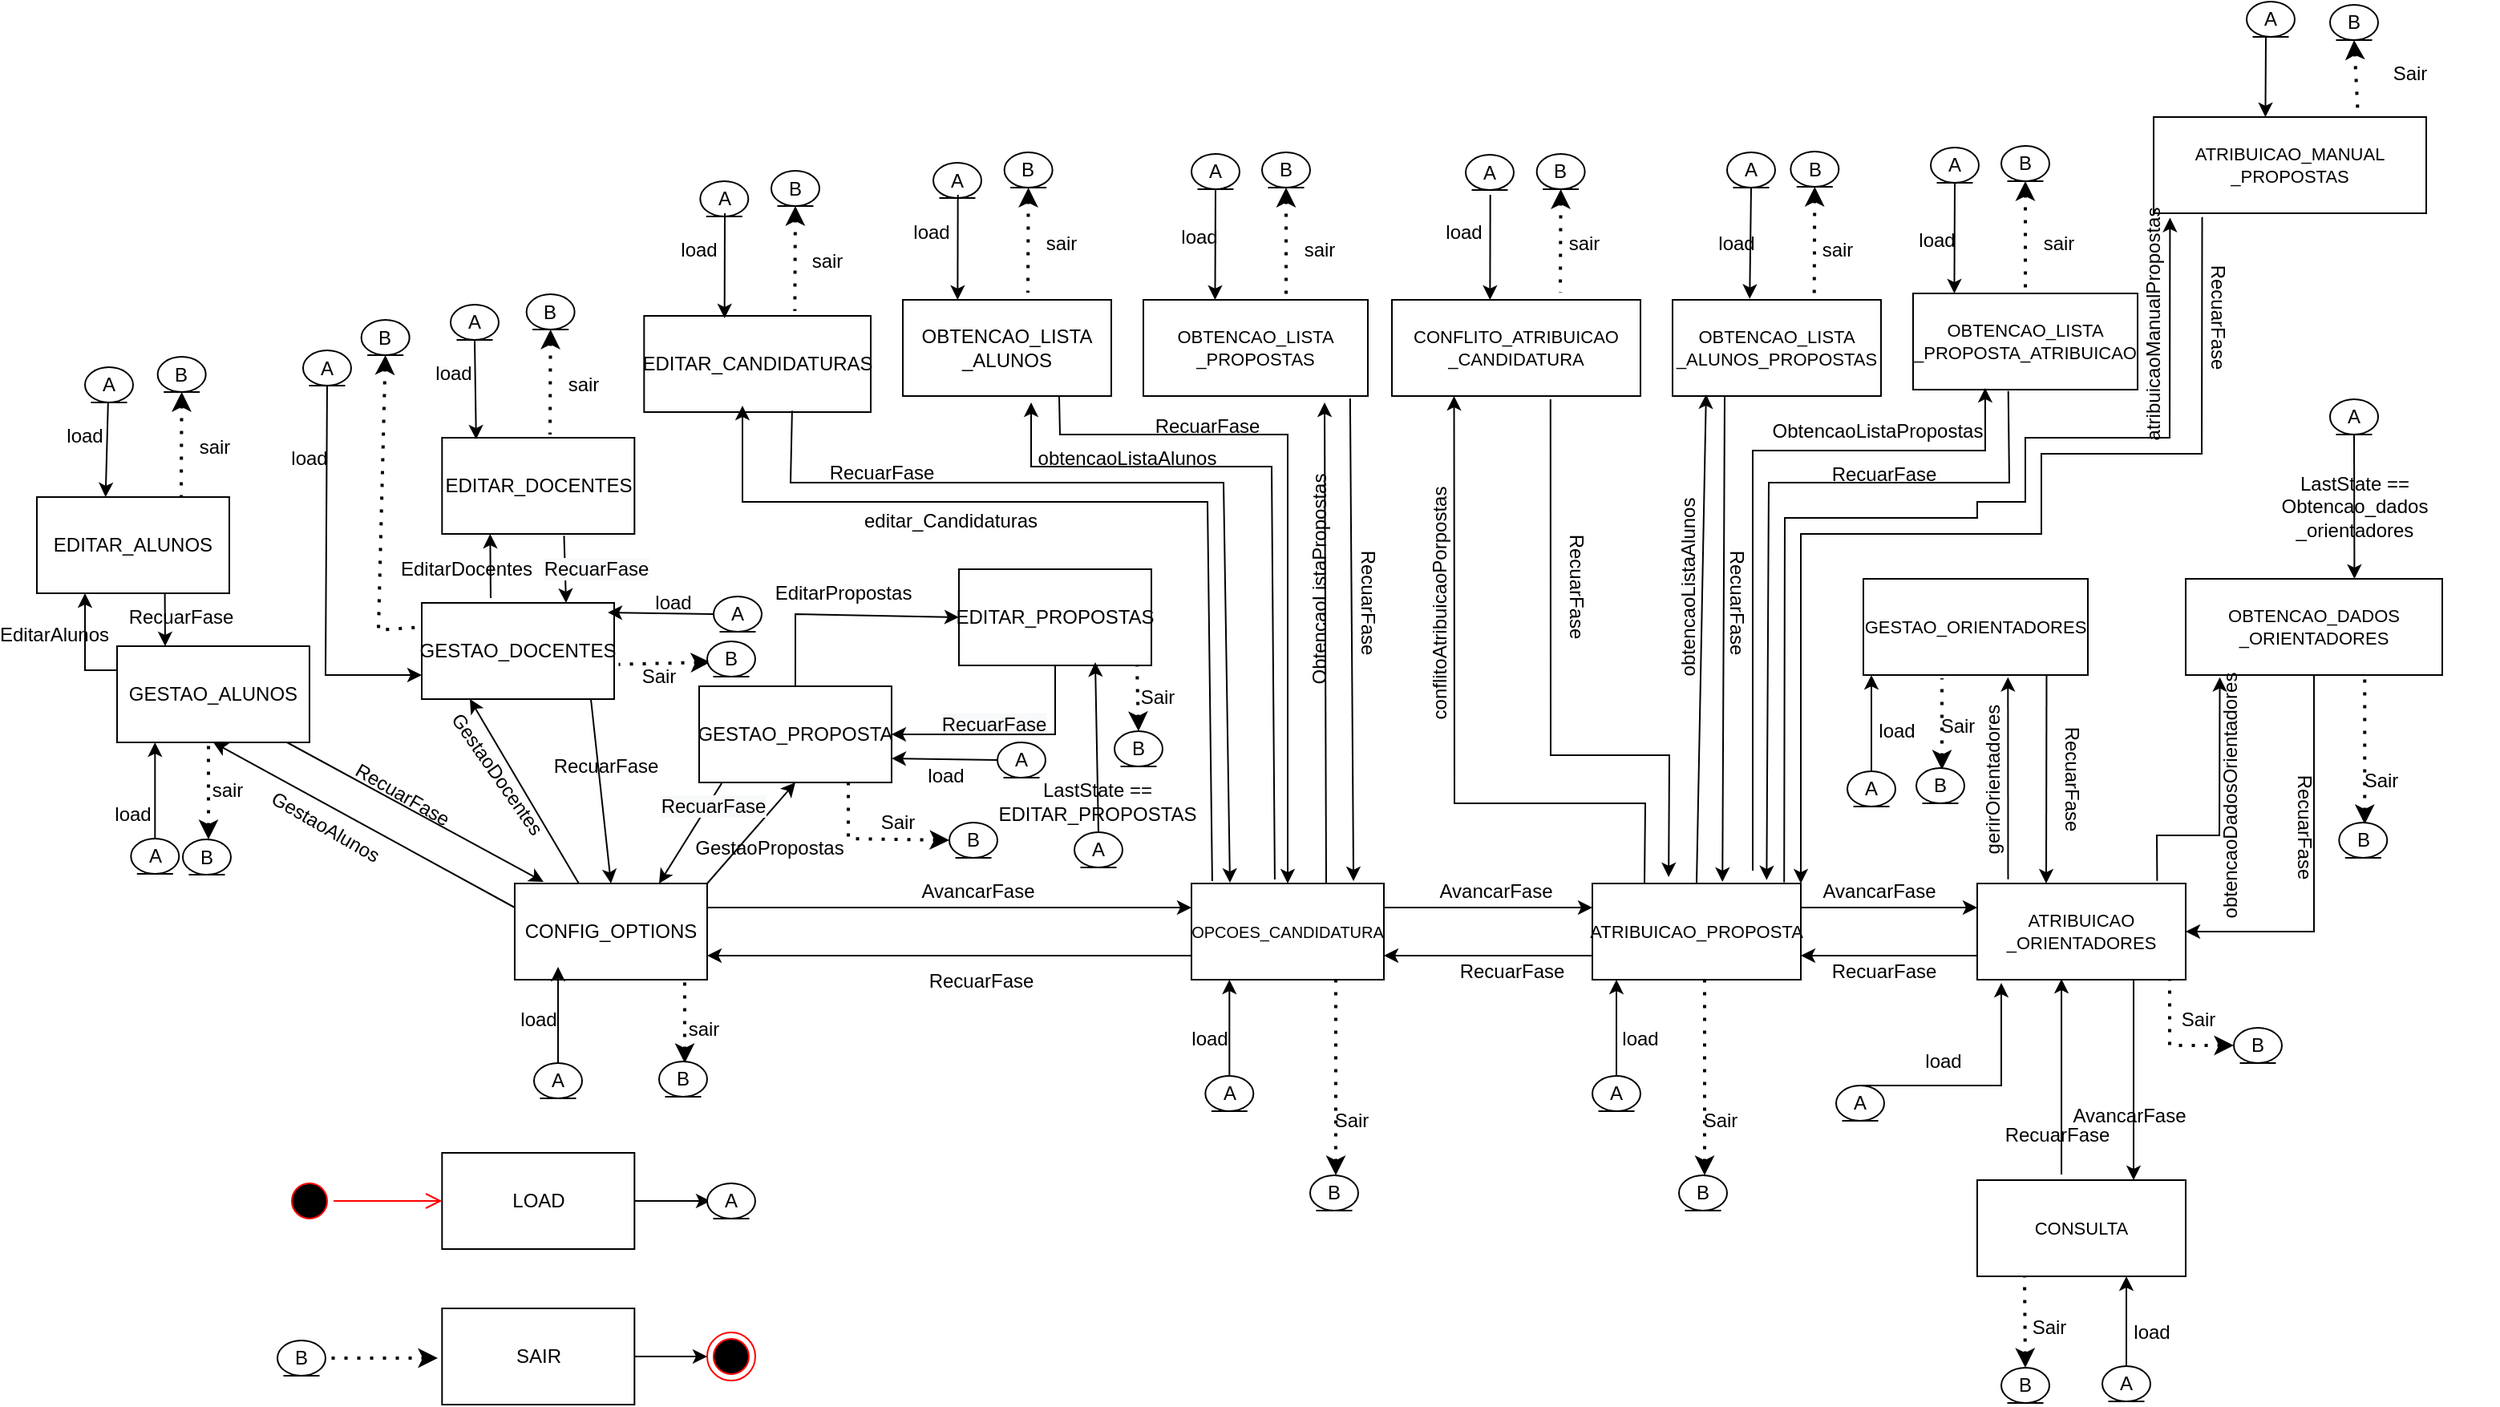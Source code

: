 <mxfile version="17.4.6" type="device"><diagram id="H7d5fkS7eLQLx4PrEdNN" name="Page-1"><mxGraphModel dx="1639" dy="1978" grid="1" gridSize="10" guides="1" tooltips="1" connect="1" arrows="1" fold="1" page="1" pageScale="1" pageWidth="1654" pageHeight="1169" math="0" shadow="0"><root><mxCell id="0"/><mxCell id="1" parent="0"/><mxCell id="8FzRsT2WCrdrNojpv-40-1" value="LOAD" style="rounded=0;whiteSpace=wrap;html=1;" parent="1" vertex="1"><mxGeometry x="392.66" y="706" width="120" height="60" as="geometry"/></mxCell><mxCell id="8FzRsT2WCrdrNojpv-40-2" value="CONFIG_OPTIONS" style="rounded=0;whiteSpace=wrap;html=1;" parent="1" vertex="1"><mxGeometry x="437.99" y="538" width="120" height="60" as="geometry"/></mxCell><mxCell id="8FzRsT2WCrdrNojpv-40-3" value="GESTAO_ALUNOS" style="rounded=0;whiteSpace=wrap;html=1;" parent="1" vertex="1"><mxGeometry x="190" y="390" width="120" height="60" as="geometry"/></mxCell><mxCell id="8FzRsT2WCrdrNojpv-40-4" value="GESTAO_DOCENTES" style="rounded=0;whiteSpace=wrap;html=1;" parent="1" vertex="1"><mxGeometry x="380" y="363" width="120" height="60" as="geometry"/></mxCell><mxCell id="8FzRsT2WCrdrNojpv-40-5" value="GESTAO_PROPOSTA" style="rounded=0;whiteSpace=wrap;html=1;" parent="1" vertex="1"><mxGeometry x="552.99" y="415" width="120" height="60" as="geometry"/></mxCell><mxCell id="8FzRsT2WCrdrNojpv-40-6" value="" style="endArrow=classic;html=1;rounded=0;entryX=0.5;entryY=1;entryDx=0;entryDy=0;exitX=0;exitY=0.25;exitDx=0;exitDy=0;" parent="1" source="8FzRsT2WCrdrNojpv-40-2" target="8FzRsT2WCrdrNojpv-40-3" edge="1"><mxGeometry width="50" height="50" relative="1" as="geometry"><mxPoint x="770" y="508" as="sourcePoint"/><mxPoint x="820" y="458" as="targetPoint"/></mxGeometry></mxCell><mxCell id="8FzRsT2WCrdrNojpv-40-7" value="" style="endArrow=classic;html=1;rounded=0;exitX=0.333;exitY=0;exitDx=0;exitDy=0;entryX=0.25;entryY=1;entryDx=0;entryDy=0;exitPerimeter=0;" parent="1" source="8FzRsT2WCrdrNojpv-40-2" target="8FzRsT2WCrdrNojpv-40-4" edge="1"><mxGeometry width="50" height="50" relative="1" as="geometry"><mxPoint x="600" y="528" as="sourcePoint"/><mxPoint x="460" y="428" as="targetPoint"/></mxGeometry></mxCell><mxCell id="8FzRsT2WCrdrNojpv-40-8" value="" style="endArrow=classic;html=1;rounded=0;exitX=1;exitY=0;exitDx=0;exitDy=0;entryX=0.5;entryY=1;entryDx=0;entryDy=0;" parent="1" source="8FzRsT2WCrdrNojpv-40-2" target="8FzRsT2WCrdrNojpv-40-5" edge="1"><mxGeometry width="50" height="50" relative="1" as="geometry"><mxPoint x="639.96" y="528" as="sourcePoint"/><mxPoint x="640" y="428" as="targetPoint"/></mxGeometry></mxCell><mxCell id="8FzRsT2WCrdrNojpv-40-9" value="" style="endArrow=classic;html=1;rounded=0;entryX=0.75;entryY=0;entryDx=0;entryDy=0;exitX=0.117;exitY=1.008;exitDx=0;exitDy=0;exitPerimeter=0;" parent="1" source="8FzRsT2WCrdrNojpv-40-5" target="8FzRsT2WCrdrNojpv-40-2" edge="1"><mxGeometry width="50" height="50" relative="1" as="geometry"><mxPoint x="770" y="508" as="sourcePoint"/><mxPoint x="820" y="458" as="targetPoint"/></mxGeometry></mxCell><mxCell id="8FzRsT2WCrdrNojpv-40-10" value="" style="endArrow=classic;html=1;rounded=0;entryX=0.5;entryY=0;entryDx=0;entryDy=0;exitX=0.879;exitY=1;exitDx=0;exitDy=0;exitPerimeter=0;startArrow=none;" parent="1" source="8FzRsT2WCrdrNojpv-40-4" target="8FzRsT2WCrdrNojpv-40-2" edge="1"><mxGeometry width="50" height="50" relative="1" as="geometry"><mxPoint x="760" y="428" as="sourcePoint"/><mxPoint x="690" y="528" as="targetPoint"/></mxGeometry></mxCell><mxCell id="8FzRsT2WCrdrNojpv-40-11" value="" style="endArrow=classic;html=1;rounded=0;entryX=0.15;entryY=-0.017;entryDx=0;entryDy=0;exitX=0.883;exitY=1;exitDx=0;exitDy=0;exitPerimeter=0;entryPerimeter=0;" parent="1" source="8FzRsT2WCrdrNojpv-40-3" target="8FzRsT2WCrdrNojpv-40-2" edge="1"><mxGeometry width="50" height="50" relative="1" as="geometry"><mxPoint x="770" y="438" as="sourcePoint"/><mxPoint x="700" y="538" as="targetPoint"/></mxGeometry></mxCell><mxCell id="8FzRsT2WCrdrNojpv-40-12" value="GestaoAlunos" style="text;html=1;strokeColor=none;fillColor=none;align=center;verticalAlign=middle;whiteSpace=wrap;rounded=0;rotation=30;" parent="1" vertex="1"><mxGeometry x="290" y="488" width="60" height="30" as="geometry"/></mxCell><mxCell id="8FzRsT2WCrdrNojpv-40-13" value="RecuarFase" style="text;html=1;strokeColor=none;fillColor=none;align=center;verticalAlign=middle;whiteSpace=wrap;rounded=0;rotation=30;" parent="1" vertex="1"><mxGeometry x="338.33" y="468" width="60" height="30" as="geometry"/></mxCell><mxCell id="8FzRsT2WCrdrNojpv-40-16" value="&lt;meta charset=&quot;utf-8&quot;&gt;&lt;span style=&quot;color: rgb(0, 0, 0); font-family: helvetica; font-size: 12px; font-style: normal; font-weight: 400; letter-spacing: normal; text-align: center; text-indent: 0px; text-transform: none; word-spacing: 0px; background-color: rgb(248, 249, 250); display: inline; float: none;&quot;&gt;RecuarFase&lt;/span&gt;" style="text;html=1;strokeColor=none;fillColor=none;align=center;verticalAlign=middle;whiteSpace=wrap;rounded=0;rotation=0;" parent="1" vertex="1"><mxGeometry x="532.0" y="475" width="60" height="30" as="geometry"/></mxCell><mxCell id="8FzRsT2WCrdrNojpv-40-17" value="GestaoDocentes" style="text;html=1;strokeColor=none;fillColor=none;align=center;verticalAlign=middle;whiteSpace=wrap;rounded=0;rotation=55;" parent="1" vertex="1"><mxGeometry x="397" y="455" width="60" height="30" as="geometry"/></mxCell><mxCell id="8FzRsT2WCrdrNojpv-40-19" value="GestaoPropostas" style="text;html=1;strokeColor=none;fillColor=none;align=center;verticalAlign=middle;whiteSpace=wrap;rounded=0;rotation=0;" parent="1" vertex="1"><mxGeometry x="566.65" y="501" width="60" height="30" as="geometry"/></mxCell><mxCell id="8FzRsT2WCrdrNojpv-40-21" value="load" style="text;html=1;strokeColor=none;fillColor=none;align=center;verticalAlign=middle;whiteSpace=wrap;rounded=0;rotation=0;" parent="1" vertex="1"><mxGeometry x="415.83" y="608" width="73.66" height="30" as="geometry"/></mxCell><mxCell id="8FzRsT2WCrdrNojpv-40-23" value="OPCOES_CANDIDATURA" style="rounded=0;whiteSpace=wrap;html=1;fontSize=10;" parent="1" vertex="1"><mxGeometry x="860" y="538" width="120" height="60" as="geometry"/></mxCell><mxCell id="8FzRsT2WCrdrNojpv-40-24" value="SAIR" style="rounded=0;whiteSpace=wrap;html=1;" parent="1" vertex="1"><mxGeometry x="392.66" y="803" width="120" height="60" as="geometry"/></mxCell><mxCell id="8FzRsT2WCrdrNojpv-40-26" value="Sair" style="text;html=1;strokeColor=none;fillColor=none;align=center;verticalAlign=middle;whiteSpace=wrap;rounded=0;" parent="1" vertex="1"><mxGeometry x="930" y="671" width="60" height="30" as="geometry"/></mxCell><mxCell id="8FzRsT2WCrdrNojpv-40-28" value="" style="endArrow=classic;html=1;rounded=0;entryX=0;entryY=0.25;entryDx=0;entryDy=0;exitX=1;exitY=0.25;exitDx=0;exitDy=0;" parent="1" source="8FzRsT2WCrdrNojpv-40-2" target="8FzRsT2WCrdrNojpv-40-23" edge="1"><mxGeometry width="50" height="50" relative="1" as="geometry"><mxPoint x="620" y="638" as="sourcePoint"/><mxPoint x="670" y="588" as="targetPoint"/></mxGeometry></mxCell><mxCell id="8FzRsT2WCrdrNojpv-40-29" value="" style="endArrow=classic;html=1;rounded=0;entryX=1;entryY=0.75;entryDx=0;entryDy=0;exitX=0;exitY=0.75;exitDx=0;exitDy=0;" parent="1" source="8FzRsT2WCrdrNojpv-40-23" target="8FzRsT2WCrdrNojpv-40-2" edge="1"><mxGeometry width="50" height="50" relative="1" as="geometry"><mxPoint x="620" y="638" as="sourcePoint"/><mxPoint x="670" y="588" as="targetPoint"/></mxGeometry></mxCell><mxCell id="8FzRsT2WCrdrNojpv-40-30" value="AvancarFase" style="text;html=1;strokeColor=none;fillColor=none;align=center;verticalAlign=middle;whiteSpace=wrap;rounded=0;" parent="1" vertex="1"><mxGeometry x="696.65" y="528" width="60" height="30" as="geometry"/></mxCell><mxCell id="8FzRsT2WCrdrNojpv-40-31" value="RecuarFase" style="text;html=1;strokeColor=none;fillColor=none;align=center;verticalAlign=middle;whiteSpace=wrap;rounded=0;" parent="1" vertex="1"><mxGeometry x="698.66" y="584" width="60" height="30" as="geometry"/></mxCell><mxCell id="8FzRsT2WCrdrNojpv-40-32" value="ATRIBUICAO_PROPOSTA" style="rounded=0;whiteSpace=wrap;html=1;fontSize=11;" parent="1" vertex="1"><mxGeometry x="1110" y="538" width="130" height="60" as="geometry"/></mxCell><mxCell id="8FzRsT2WCrdrNojpv-40-33" value="" style="endArrow=classic;html=1;rounded=0;entryX=0;entryY=0.25;entryDx=0;entryDy=0;exitX=1;exitY=0.25;exitDx=0;exitDy=0;" parent="1" target="8FzRsT2WCrdrNojpv-40-32" edge="1"><mxGeometry width="50" height="50" relative="1" as="geometry"><mxPoint x="980" y="553" as="sourcePoint"/><mxPoint x="1130" y="553" as="targetPoint"/></mxGeometry></mxCell><mxCell id="8FzRsT2WCrdrNojpv-40-34" value="" style="endArrow=classic;html=1;rounded=0;entryX=1;entryY=0.75;entryDx=0;entryDy=0;" parent="1" edge="1"><mxGeometry width="50" height="50" relative="1" as="geometry"><mxPoint x="1110" y="583" as="sourcePoint"/><mxPoint x="980" y="583" as="targetPoint"/></mxGeometry></mxCell><mxCell id="8FzRsT2WCrdrNojpv-40-35" value="AvancarFase" style="text;html=1;strokeColor=none;fillColor=none;align=center;verticalAlign=middle;whiteSpace=wrap;rounded=0;" parent="1" vertex="1"><mxGeometry x="1020" y="528" width="60" height="30" as="geometry"/></mxCell><mxCell id="8FzRsT2WCrdrNojpv-40-36" value="RecuarFase" style="text;html=1;strokeColor=none;fillColor=none;align=center;verticalAlign=middle;whiteSpace=wrap;rounded=0;" parent="1" vertex="1"><mxGeometry x="1030" y="578" width="60" height="30" as="geometry"/></mxCell><mxCell id="8FzRsT2WCrdrNojpv-40-37" value="ATRIBUICAO&lt;br style=&quot;font-size: 11px;&quot;&gt;_ORIENTADORES" style="rounded=0;whiteSpace=wrap;html=1;fontSize=11;" parent="1" vertex="1"><mxGeometry x="1350" y="538" width="130" height="60" as="geometry"/></mxCell><mxCell id="8FzRsT2WCrdrNojpv-40-38" value="" style="endArrow=classic;html=1;rounded=0;exitX=1;exitY=0.25;exitDx=0;exitDy=0;" parent="1" edge="1"><mxGeometry width="50" height="50" relative="1" as="geometry"><mxPoint x="1240" y="553" as="sourcePoint"/><mxPoint x="1350" y="553" as="targetPoint"/></mxGeometry></mxCell><mxCell id="8FzRsT2WCrdrNojpv-40-39" value="" style="endArrow=classic;html=1;rounded=0;entryX=1;entryY=0.75;entryDx=0;entryDy=0;" parent="1" edge="1"><mxGeometry width="50" height="50" relative="1" as="geometry"><mxPoint x="1350" y="583" as="sourcePoint"/><mxPoint x="1240" y="583" as="targetPoint"/></mxGeometry></mxCell><mxCell id="8FzRsT2WCrdrNojpv-40-40" value="AvancarFase" style="text;html=1;strokeColor=none;fillColor=none;align=center;verticalAlign=middle;whiteSpace=wrap;rounded=0;" parent="1" vertex="1"><mxGeometry x="1259" y="528" width="60" height="30" as="geometry"/></mxCell><mxCell id="8FzRsT2WCrdrNojpv-40-41" value="RecuarFase" style="text;html=1;strokeColor=none;fillColor=none;align=center;verticalAlign=middle;whiteSpace=wrap;rounded=0;" parent="1" vertex="1"><mxGeometry x="1262" y="578" width="60" height="30" as="geometry"/></mxCell><mxCell id="8FzRsT2WCrdrNojpv-40-42" value="CONSULTA" style="rounded=0;whiteSpace=wrap;html=1;fontSize=11;" parent="1" vertex="1"><mxGeometry x="1350" y="723" width="130" height="60" as="geometry"/></mxCell><mxCell id="8FzRsT2WCrdrNojpv-40-43" value="" style="endArrow=classic;html=1;rounded=0;exitX=0.404;exitY=-0.058;exitDx=0;exitDy=0;entryX=0.404;entryY=0.992;entryDx=0;entryDy=0;entryPerimeter=0;exitPerimeter=0;" parent="1" source="8FzRsT2WCrdrNojpv-40-42" target="8FzRsT2WCrdrNojpv-40-37" edge="1"><mxGeometry width="50" height="50" relative="1" as="geometry"><mxPoint x="1350" y="648" as="sourcePoint"/><mxPoint x="1460" y="648" as="targetPoint"/></mxGeometry></mxCell><mxCell id="8FzRsT2WCrdrNojpv-40-44" value="" style="endArrow=classic;html=1;rounded=0;entryX=0.75;entryY=0;entryDx=0;entryDy=0;exitX=0.75;exitY=1;exitDx=0;exitDy=0;" parent="1" source="8FzRsT2WCrdrNojpv-40-37" target="8FzRsT2WCrdrNojpv-40-42" edge="1"><mxGeometry width="50" height="50" relative="1" as="geometry"><mxPoint x="1470" y="648" as="sourcePoint"/><mxPoint x="1360" y="648" as="targetPoint"/></mxGeometry></mxCell><mxCell id="8FzRsT2WCrdrNojpv-40-45" value="AvancarFase" style="text;html=1;strokeColor=none;fillColor=none;align=center;verticalAlign=middle;whiteSpace=wrap;rounded=0;" parent="1" vertex="1"><mxGeometry x="1415" y="668" width="60" height="30" as="geometry"/></mxCell><mxCell id="8FzRsT2WCrdrNojpv-40-46" value="RecuarFase" style="text;html=1;strokeColor=none;fillColor=none;align=center;verticalAlign=middle;whiteSpace=wrap;rounded=0;" parent="1" vertex="1"><mxGeometry x="1370" y="680" width="60" height="30" as="geometry"/></mxCell><mxCell id="8FzRsT2WCrdrNojpv-40-52" value="load" style="text;html=1;strokeColor=none;fillColor=none;align=center;verticalAlign=middle;whiteSpace=wrap;rounded=0;" parent="1" vertex="1"><mxGeometry x="842" y="620" width="59" height="30" as="geometry"/></mxCell><mxCell id="8FzRsT2WCrdrNojpv-40-53" value="load" style="text;html=1;strokeColor=none;fillColor=none;align=center;verticalAlign=middle;whiteSpace=wrap;rounded=0;" parent="1" vertex="1"><mxGeometry x="1105" y="620" width="70" height="30" as="geometry"/></mxCell><mxCell id="8FzRsT2WCrdrNojpv-40-54" value="load" style="text;html=1;strokeColor=none;fillColor=none;align=center;verticalAlign=middle;whiteSpace=wrap;rounded=0;" parent="1" vertex="1"><mxGeometry x="1299" y="634" width="60" height="30" as="geometry"/></mxCell><mxCell id="8FzRsT2WCrdrNojpv-40-55" value="load" style="text;html=1;strokeColor=none;fillColor=none;align=center;verticalAlign=middle;whiteSpace=wrap;rounded=0;" parent="1" vertex="1"><mxGeometry x="1419" y="803" width="80" height="30" as="geometry"/></mxCell><mxCell id="8FzRsT2WCrdrNojpv-40-14" value="RecuarFase" style="text;html=1;strokeColor=none;fillColor=none;align=center;verticalAlign=middle;whiteSpace=wrap;rounded=0;rotation=0;" parent="1" vertex="1"><mxGeometry x="464.66" y="450" width="60" height="30" as="geometry"/></mxCell><mxCell id="8FzRsT2WCrdrNojpv-40-59" value="EDITAR_CANDIDATURAS" style="rounded=0;whiteSpace=wrap;html=1;" parent="1" vertex="1"><mxGeometry x="518.66" y="184" width="141.34" height="60" as="geometry"/></mxCell><mxCell id="8FzRsT2WCrdrNojpv-40-60" value="OBTENCAO_LISTA&lt;br&gt;_ALUNOS" style="rounded=0;whiteSpace=wrap;html=1;" parent="1" vertex="1"><mxGeometry x="680" y="174" width="130" height="60" as="geometry"/></mxCell><mxCell id="8FzRsT2WCrdrNojpv-40-61" value="OBTENCAO_LISTA&lt;br&gt;_PROPOSTAS" style="rounded=0;whiteSpace=wrap;html=1;fontSize=11;" parent="1" vertex="1"><mxGeometry x="830" y="174" width="140" height="60" as="geometry"/></mxCell><mxCell id="8FzRsT2WCrdrNojpv-40-62" value="" style="endArrow=classic;html=1;rounded=0;exitX=0.108;exitY=-0.025;exitDx=0;exitDy=0;exitPerimeter=0;" parent="1" source="8FzRsT2WCrdrNojpv-40-23" edge="1"><mxGeometry width="50" height="50" relative="1" as="geometry"><mxPoint x="720" y="563" as="sourcePoint"/><mxPoint x="580" y="240" as="targetPoint"/><Array as="points"><mxPoint x="870" y="300"/><mxPoint x="580" y="300"/></Array></mxGeometry></mxCell><mxCell id="8FzRsT2WCrdrNojpv-40-64" value="editar_Candidaturas" style="text;html=1;strokeColor=none;fillColor=none;align=center;verticalAlign=middle;whiteSpace=wrap;rounded=0;" parent="1" vertex="1"><mxGeometry x="680" y="297" width="60" height="30" as="geometry"/></mxCell><mxCell id="8FzRsT2WCrdrNojpv-40-65" value="" style="endArrow=classic;html=1;rounded=0;exitX=0.433;exitY=-0.042;exitDx=0;exitDy=0;exitPerimeter=0;" parent="1" source="8FzRsT2WCrdrNojpv-40-23" edge="1"><mxGeometry width="50" height="50" relative="1" as="geometry"><mxPoint x="882.96" y="546.5" as="sourcePoint"/><mxPoint x="760" y="238" as="targetPoint"/><Array as="points"><mxPoint x="910" y="278"/><mxPoint x="760" y="278"/></Array></mxGeometry></mxCell><mxCell id="8FzRsT2WCrdrNojpv-40-66" value="obtencaoListaAlunos" style="text;html=1;strokeColor=none;fillColor=none;align=center;verticalAlign=middle;whiteSpace=wrap;rounded=0;" parent="1" vertex="1"><mxGeometry x="790" y="258" width="60" height="30" as="geometry"/></mxCell><mxCell id="8FzRsT2WCrdrNojpv-40-68" value="" style="endArrow=classic;html=1;rounded=0;exitX=0.7;exitY=-0.008;exitDx=0;exitDy=0;exitPerimeter=0;" parent="1" source="8FzRsT2WCrdrNojpv-40-23" edge="1"><mxGeometry width="50" height="50" relative="1" as="geometry"><mxPoint x="950" y="538" as="sourcePoint"/><mxPoint x="943" y="238" as="targetPoint"/></mxGeometry></mxCell><mxCell id="8FzRsT2WCrdrNojpv-40-69" value="" style="endArrow=classic;html=1;rounded=0;entryX=0.842;entryY=-0.025;entryDx=0;entryDy=0;exitX=0.921;exitY=1.025;exitDx=0;exitDy=0;entryPerimeter=0;exitPerimeter=0;" parent="1" source="8FzRsT2WCrdrNojpv-40-61" target="8FzRsT2WCrdrNojpv-40-23" edge="1"><mxGeometry width="50" height="50" relative="1" as="geometry"><mxPoint x="954" y="547.52" as="sourcePoint"/><mxPoint x="952.98" y="219.5" as="targetPoint"/></mxGeometry></mxCell><mxCell id="8FzRsT2WCrdrNojpv-40-70" value="" style="endArrow=classic;html=1;rounded=0;entryX=0.5;entryY=0;entryDx=0;entryDy=0;exitX=0.75;exitY=1;exitDx=0;exitDy=0;" parent="1" source="8FzRsT2WCrdrNojpv-40-60" target="8FzRsT2WCrdrNojpv-40-23" edge="1"><mxGeometry width="50" height="50" relative="1" as="geometry"><mxPoint x="968.94" y="219.5" as="sourcePoint"/><mxPoint x="971.04" y="546.5" as="targetPoint"/><Array as="points"><mxPoint x="778" y="258"/><mxPoint x="920" y="258"/></Array></mxGeometry></mxCell><mxCell id="8FzRsT2WCrdrNojpv-40-71" value="" style="endArrow=classic;html=1;rounded=0;entryX=0.2;entryY=-0.008;entryDx=0;entryDy=0;entryPerimeter=0;exitX=0.653;exitY=0.985;exitDx=0;exitDy=0;exitPerimeter=0;" parent="1" source="8FzRsT2WCrdrNojpv-40-59" target="8FzRsT2WCrdrNojpv-40-23" edge="1"><mxGeometry width="50" height="50" relative="1" as="geometry"><mxPoint x="610" y="250" as="sourcePoint"/><mxPoint x="930" y="548" as="targetPoint"/><Array as="points"><mxPoint x="610" y="288"/><mxPoint x="880" y="288"/></Array></mxGeometry></mxCell><mxCell id="8FzRsT2WCrdrNojpv-40-72" value="RecuarFase" style="text;html=1;strokeColor=none;fillColor=none;align=center;verticalAlign=middle;whiteSpace=wrap;rounded=0;" parent="1" vertex="1"><mxGeometry x="636.65" y="267" width="60" height="30" as="geometry"/></mxCell><mxCell id="8FzRsT2WCrdrNojpv-40-73" value="RecuarFase" style="text;html=1;strokeColor=none;fillColor=none;align=center;verticalAlign=middle;whiteSpace=wrap;rounded=0;" parent="1" vertex="1"><mxGeometry x="840" y="238" width="60" height="30" as="geometry"/></mxCell><mxCell id="8FzRsT2WCrdrNojpv-40-74" value="RecuarFase" style="text;html=1;strokeColor=none;fillColor=none;align=center;verticalAlign=middle;whiteSpace=wrap;rounded=0;rotation=90;" parent="1" vertex="1"><mxGeometry x="940" y="348" width="60" height="30" as="geometry"/></mxCell><mxCell id="8FzRsT2WCrdrNojpv-40-75" value="ObtencaoListaPropostas" style="text;html=1;strokeColor=none;fillColor=none;align=center;verticalAlign=middle;whiteSpace=wrap;rounded=0;rotation=-90;" parent="1" vertex="1"><mxGeometry x="910" y="333" width="60" height="30" as="geometry"/></mxCell><mxCell id="8FzRsT2WCrdrNojpv-40-76" value="OBTENCAO_LISTA&lt;br style=&quot;font-size: 11px;&quot;&gt;_ALUNOS_PROPOSTAS" style="rounded=0;whiteSpace=wrap;html=1;fontSize=11;" parent="1" vertex="1"><mxGeometry x="1160" y="174" width="130" height="60" as="geometry"/></mxCell><mxCell id="8FzRsT2WCrdrNojpv-40-77" value="OBTENCAO_LISTA&lt;br style=&quot;font-size: 11px;&quot;&gt;_PROPOSTA_ATRIBUICAO" style="rounded=0;whiteSpace=wrap;html=1;fontSize=11;" parent="1" vertex="1"><mxGeometry x="1310" y="170" width="140" height="60" as="geometry"/></mxCell><mxCell id="8FzRsT2WCrdrNojpv-40-78" value="CONFLITO_ATRIBUICAO&lt;br style=&quot;font-size: 11px;&quot;&gt;_CANDIDATURA" style="rounded=0;whiteSpace=wrap;html=1;fontSize=11;" parent="1" vertex="1"><mxGeometry x="985" y="174" width="155" height="60" as="geometry"/></mxCell><mxCell id="8FzRsT2WCrdrNojpv-40-79" value="" style="endArrow=classic;html=1;rounded=0;entryX=0.25;entryY=1;entryDx=0;entryDy=0;exitX=0.25;exitY=0;exitDx=0;exitDy=0;" parent="1" source="8FzRsT2WCrdrNojpv-40-32" target="8FzRsT2WCrdrNojpv-40-78" edge="1"><mxGeometry width="50" height="50" relative="1" as="geometry"><mxPoint x="1240" y="318" as="sourcePoint"/><mxPoint x="1290" y="268" as="targetPoint"/><Array as="points"><mxPoint x="1143" y="488"/><mxPoint x="1024" y="488"/></Array></mxGeometry></mxCell><mxCell id="8FzRsT2WCrdrNojpv-40-80" value="" style="endArrow=classic;html=1;rounded=0;entryX=0.161;entryY=0.983;entryDx=0;entryDy=0;entryPerimeter=0;exitX=0.5;exitY=0;exitDx=0;exitDy=0;" parent="1" source="8FzRsT2WCrdrNojpv-40-32" target="8FzRsT2WCrdrNojpv-40-76" edge="1"><mxGeometry width="50" height="50" relative="1" as="geometry"><mxPoint x="1240" y="318" as="sourcePoint"/><mxPoint x="1290" y="268" as="targetPoint"/></mxGeometry></mxCell><mxCell id="8FzRsT2WCrdrNojpv-40-81" value="" style="endArrow=classic;html=1;rounded=0;entryX=0.321;entryY=0.983;entryDx=0;entryDy=0;entryPerimeter=0;" parent="1" target="8FzRsT2WCrdrNojpv-40-77" edge="1"><mxGeometry width="50" height="50" relative="1" as="geometry"><mxPoint x="1210" y="530" as="sourcePoint"/><mxPoint x="1190.93" y="216.98" as="targetPoint"/><Array as="points"><mxPoint x="1210" y="268"/><mxPoint x="1355" y="268"/></Array></mxGeometry></mxCell><mxCell id="8FzRsT2WCrdrNojpv-40-82" value="" style="endArrow=classic;html=1;rounded=0;entryX=0.624;entryY=-0.017;entryDx=0;entryDy=0;entryPerimeter=0;exitX=0.25;exitY=1;exitDx=0;exitDy=0;" parent="1" source="8FzRsT2WCrdrNojpv-40-76" target="8FzRsT2WCrdrNojpv-40-32" edge="1"><mxGeometry width="50" height="50" relative="1" as="geometry"><mxPoint x="1240" y="318" as="sourcePoint"/><mxPoint x="1290" y="268" as="targetPoint"/></mxGeometry></mxCell><mxCell id="8FzRsT2WCrdrNojpv-40-83" value="" style="endArrow=classic;html=1;rounded=0;entryX=0.836;entryY=-0.035;entryDx=0;entryDy=0;exitX=0.424;exitY=1.015;exitDx=0;exitDy=0;exitPerimeter=0;entryPerimeter=0;" parent="1" source="8FzRsT2WCrdrNojpv-40-77" target="8FzRsT2WCrdrNojpv-40-32" edge="1"><mxGeometry width="50" height="50" relative="1" as="geometry"><mxPoint x="1240" y="318" as="sourcePoint"/><mxPoint x="1290" y="268" as="targetPoint"/><Array as="points"><mxPoint x="1370" y="288"/><mxPoint x="1220" y="288"/></Array></mxGeometry></mxCell><mxCell id="8FzRsT2WCrdrNojpv-40-84" value="RecuarFase" style="text;html=1;strokeColor=none;fillColor=none;align=center;verticalAlign=middle;whiteSpace=wrap;rounded=0;rotation=90;" parent="1" vertex="1"><mxGeometry x="1170" y="348" width="60" height="30" as="geometry"/></mxCell><mxCell id="8FzRsT2WCrdrNojpv-40-85" value="RecuarFase" style="text;html=1;strokeColor=none;fillColor=none;align=center;verticalAlign=middle;whiteSpace=wrap;rounded=0;rotation=0;" parent="1" vertex="1"><mxGeometry x="1262" y="268" width="60" height="30" as="geometry"/></mxCell><mxCell id="8FzRsT2WCrdrNojpv-40-87" value="ObtencaoListaPropostas" style="text;html=1;strokeColor=none;fillColor=none;align=center;verticalAlign=middle;whiteSpace=wrap;rounded=0;rotation=0;" parent="1" vertex="1"><mxGeometry x="1258" y="241" width="60" height="30" as="geometry"/></mxCell><mxCell id="8FzRsT2WCrdrNojpv-40-89" value="obtencaoListaAlunos" style="text;html=1;strokeColor=none;fillColor=none;align=center;verticalAlign=middle;whiteSpace=wrap;rounded=0;rotation=-90;" parent="1" vertex="1"><mxGeometry x="1140" y="338" width="60" height="30" as="geometry"/></mxCell><mxCell id="8FzRsT2WCrdrNojpv-40-90" value="" style="endArrow=classic;html=1;rounded=0;entryX=0.366;entryY=-0.067;entryDx=0;entryDy=0;entryPerimeter=0;exitX=0.638;exitY=1.033;exitDx=0;exitDy=0;exitPerimeter=0;" parent="1" source="8FzRsT2WCrdrNojpv-40-78" target="8FzRsT2WCrdrNojpv-40-32" edge="1"><mxGeometry width="50" height="50" relative="1" as="geometry"><mxPoint x="1240" y="318" as="sourcePoint"/><mxPoint x="1290" y="268" as="targetPoint"/><Array as="points"><mxPoint x="1084" y="458"/><mxPoint x="1158" y="458"/></Array></mxGeometry></mxCell><mxCell id="8FzRsT2WCrdrNojpv-40-91" value="RecuarFase" style="text;html=1;strokeColor=none;fillColor=none;align=center;verticalAlign=middle;whiteSpace=wrap;rounded=0;rotation=90;" parent="1" vertex="1"><mxGeometry x="1070" y="338" width="60" height="30" as="geometry"/></mxCell><mxCell id="8FzRsT2WCrdrNojpv-40-92" value="conflitoAtribuicaoPorpostas" style="text;html=1;strokeColor=none;fillColor=none;align=center;verticalAlign=middle;whiteSpace=wrap;rounded=0;rotation=-90;" parent="1" vertex="1"><mxGeometry x="985" y="348" width="60" height="30" as="geometry"/></mxCell><mxCell id="8FzRsT2WCrdrNojpv-40-93" value="" style="ellipse;html=1;shape=startState;fillColor=#000000;strokeColor=#ff0000;rotation=-180;" parent="1" vertex="1"><mxGeometry x="295" y="721" width="30" height="30" as="geometry"/></mxCell><mxCell id="8FzRsT2WCrdrNojpv-40-94" value="" style="edgeStyle=orthogonalEdgeStyle;html=1;verticalAlign=bottom;endArrow=open;endSize=8;strokeColor=#ff0000;rounded=0;entryX=0;entryY=0.5;entryDx=0;entryDy=0;" parent="1" source="8FzRsT2WCrdrNojpv-40-93" target="8FzRsT2WCrdrNojpv-40-1" edge="1"><mxGeometry relative="1" as="geometry"><mxPoint x="130" y="763" as="targetPoint"/></mxGeometry></mxCell><mxCell id="8FzRsT2WCrdrNojpv-40-95" value="GESTAO_ORIENTADORES" style="rounded=0;whiteSpace=wrap;html=1;fontSize=11;" parent="1" vertex="1"><mxGeometry x="1279" y="348" width="140" height="60" as="geometry"/></mxCell><mxCell id="8FzRsT2WCrdrNojpv-40-96" value="OBTENCAO_DADOS&lt;br style=&quot;font-size: 11px;&quot;&gt;_ORIENTADORES" style="rounded=0;whiteSpace=wrap;html=1;fontSize=11;" parent="1" vertex="1"><mxGeometry x="1480" y="348" width="160" height="60" as="geometry"/></mxCell><mxCell id="8FzRsT2WCrdrNojpv-40-97" value="" style="endArrow=classic;html=1;rounded=0;exitX=0.863;exitY=-0.028;exitDx=0;exitDy=0;exitPerimeter=0;entryX=0.133;entryY=1.022;entryDx=0;entryDy=0;entryPerimeter=0;" parent="1" source="8FzRsT2WCrdrNojpv-40-37" target="8FzRsT2WCrdrNojpv-40-96" edge="1"><mxGeometry width="50" height="50" relative="1" as="geometry"><mxPoint x="1410" y="458" as="sourcePoint"/><mxPoint x="1460" y="408" as="targetPoint"/><Array as="points"><mxPoint x="1462" y="508"/><mxPoint x="1501" y="508"/></Array></mxGeometry></mxCell><mxCell id="8FzRsT2WCrdrNojpv-40-99" value="" style="endArrow=classic;html=1;rounded=0;exitX=0.148;exitY=-0.044;exitDx=0;exitDy=0;exitPerimeter=0;entryX=0.644;entryY=1.022;entryDx=0;entryDy=0;entryPerimeter=0;" parent="1" source="8FzRsT2WCrdrNojpv-40-37" target="8FzRsT2WCrdrNojpv-40-95" edge="1"><mxGeometry width="50" height="50" relative="1" as="geometry"><mxPoint x="1410" y="458" as="sourcePoint"/><mxPoint x="1460" y="408" as="targetPoint"/></mxGeometry></mxCell><mxCell id="8FzRsT2WCrdrNojpv-40-100" value="" style="endArrow=classic;html=1;rounded=0;exitX=0.816;exitY=1.006;exitDx=0;exitDy=0;exitPerimeter=0;" parent="1" source="8FzRsT2WCrdrNojpv-40-95" edge="1"><mxGeometry width="50" height="50" relative="1" as="geometry"><mxPoint x="1400" y="408" as="sourcePoint"/><mxPoint x="1393" y="538" as="targetPoint"/></mxGeometry></mxCell><mxCell id="8FzRsT2WCrdrNojpv-40-101" value="" style="endArrow=classic;html=1;rounded=0;entryX=1;entryY=0.5;entryDx=0;entryDy=0;exitX=0.5;exitY=1;exitDx=0;exitDy=0;" parent="1" source="8FzRsT2WCrdrNojpv-40-96" target="8FzRsT2WCrdrNojpv-40-37" edge="1"><mxGeometry width="50" height="50" relative="1" as="geometry"><mxPoint x="1410" y="458" as="sourcePoint"/><mxPoint x="1460" y="408" as="targetPoint"/><Array as="points"><mxPoint x="1560" y="568"/></Array></mxGeometry></mxCell><mxCell id="8FzRsT2WCrdrNojpv-40-102" value="RecuarFase" style="text;html=1;strokeColor=none;fillColor=none;align=center;verticalAlign=middle;whiteSpace=wrap;rounded=0;rotation=90;" parent="1" vertex="1"><mxGeometry x="1524" y="488" width="60" height="30" as="geometry"/></mxCell><mxCell id="8FzRsT2WCrdrNojpv-40-103" value="obtencaoDadosOrientadores" style="text;html=1;strokeColor=none;fillColor=none;align=center;verticalAlign=middle;whiteSpace=wrap;rounded=0;rotation=-90;" parent="1" vertex="1"><mxGeometry x="1478" y="468" width="60" height="30" as="geometry"/></mxCell><mxCell id="8FzRsT2WCrdrNojpv-40-104" value="gerirOrientadores" style="text;html=1;strokeColor=none;fillColor=none;align=center;verticalAlign=middle;whiteSpace=wrap;rounded=0;rotation=-90;" parent="1" vertex="1"><mxGeometry x="1330" y="458" width="60" height="30" as="geometry"/></mxCell><mxCell id="8FzRsT2WCrdrNojpv-40-107" value="RecuarFase" style="text;html=1;strokeColor=none;fillColor=none;align=center;verticalAlign=middle;whiteSpace=wrap;rounded=0;rotation=90;" parent="1" vertex="1"><mxGeometry x="1379" y="458" width="60" height="30" as="geometry"/></mxCell><mxCell id="8FzRsT2WCrdrNojpv-40-113" value="load" style="text;html=1;strokeColor=none;fillColor=none;align=center;verticalAlign=middle;whiteSpace=wrap;rounded=0;rotation=0;" parent="1" vertex="1"><mxGeometry x="130" y="244" width="80" height="30" as="geometry"/></mxCell><mxCell id="8FzRsT2WCrdrNojpv-40-133" value="LastState == &lt;br&gt;Obtencao_dados&lt;br&gt;_orientadores" style="text;html=1;strokeColor=none;fillColor=none;align=center;verticalAlign=middle;whiteSpace=wrap;rounded=0;rotation=0;" parent="1" vertex="1"><mxGeometry x="1495.5" y="288" width="179" height="30" as="geometry"/></mxCell><mxCell id="2L92NfcApN2pNspYjLDk-71" value="" style="endArrow=classic;html=1;rounded=0;entryX=0.106;entryY=-0.056;entryDx=0;entryDy=0;entryPerimeter=0;exitX=0.5;exitY=1;exitDx=0;exitDy=0;" parent="1" source="2L92NfcApN2pNspYjLDk-72" edge="1"><mxGeometry width="50" height="50" relative="1" as="geometry"><mxPoint x="1334.34" y="29.36" as="sourcePoint"/><mxPoint x="1335.72" y="170" as="targetPoint"/></mxGeometry></mxCell><mxCell id="2L92NfcApN2pNspYjLDk-72" value="A" style="ellipse;shape=umlEntity;whiteSpace=wrap;html=1;" parent="1" vertex="1"><mxGeometry x="1321" y="79" width="30" height="22" as="geometry"/></mxCell><mxCell id="2L92NfcApN2pNspYjLDk-73" value="" style="endArrow=classic;html=1;rounded=0;entryX=0.37;entryY=-0.011;entryDx=0;entryDy=0;entryPerimeter=0;exitX=0.5;exitY=1;exitDx=0;exitDy=0;" parent="1" source="2L92NfcApN2pNspYjLDk-74" target="8FzRsT2WCrdrNojpv-40-76" edge="1"><mxGeometry width="50" height="50" relative="1" as="geometry"><mxPoint x="1246.34" y="33.36" as="sourcePoint"/><mxPoint x="1247.72" y="174" as="targetPoint"/></mxGeometry></mxCell><mxCell id="2L92NfcApN2pNspYjLDk-74" value="A" style="ellipse;shape=umlEntity;whiteSpace=wrap;html=1;" parent="1" vertex="1"><mxGeometry x="1194" y="82.06" width="30" height="22" as="geometry"/></mxCell><mxCell id="2L92NfcApN2pNspYjLDk-77" value="" style="endArrow=classic;html=1;rounded=0;entryX=0.106;entryY=-0.056;entryDx=0;entryDy=0;entryPerimeter=0;exitX=0.5;exitY=1;exitDx=0;exitDy=0;startArrow=none;" parent="1" source="2L92NfcApN2pNspYjLDk-78" edge="1"><mxGeometry width="50" height="50" relative="1" as="geometry"><mxPoint x="1584.5" y="184" as="sourcePoint"/><mxPoint x="1585.22" y="348" as="targetPoint"/></mxGeometry></mxCell><mxCell id="2L92NfcApN2pNspYjLDk-78" value="A" style="ellipse;shape=umlEntity;whiteSpace=wrap;html=1;" parent="1" vertex="1"><mxGeometry x="1570" y="236" width="30" height="22" as="geometry"/></mxCell><mxCell id="2L92NfcApN2pNspYjLDk-84" value="ATRIBUICAO_MANUAL&lt;br style=&quot;font-size: 11px;&quot;&gt;_PROPOSTAS" style="rounded=0;whiteSpace=wrap;html=1;fontSize=11;" parent="1" vertex="1"><mxGeometry x="1460" y="60" width="170" height="60" as="geometry"/></mxCell><mxCell id="2L92NfcApN2pNspYjLDk-87" value="" style="endArrow=classic;html=1;rounded=0;exitX=0.92;exitY=-0.012;exitDx=0;exitDy=0;exitPerimeter=0;entryX=0.06;entryY=1.046;entryDx=0;entryDy=0;entryPerimeter=0;" parent="1" source="8FzRsT2WCrdrNojpv-40-32" target="2L92NfcApN2pNspYjLDk-84" edge="1"><mxGeometry width="50" height="50" relative="1" as="geometry"><mxPoint x="1260" y="430" as="sourcePoint"/><mxPoint x="1470" y="230" as="targetPoint"/><Array as="points"><mxPoint x="1230" y="310"/><mxPoint x="1350" y="310"/><mxPoint x="1350" y="300"/><mxPoint x="1380" y="300"/><mxPoint x="1380" y="260"/><mxPoint x="1470" y="260"/></Array></mxGeometry></mxCell><mxCell id="2L92NfcApN2pNspYjLDk-89" value="" style="endArrow=classic;html=1;rounded=0;entryX=1;entryY=0;entryDx=0;entryDy=0;exitX=0.178;exitY=1.039;exitDx=0;exitDy=0;exitPerimeter=0;" parent="1" source="2L92NfcApN2pNspYjLDk-84" target="8FzRsT2WCrdrNojpv-40-32" edge="1"><mxGeometry width="50" height="50" relative="1" as="geometry"><mxPoint x="1310" y="460" as="sourcePoint"/><mxPoint x="1360" y="410" as="targetPoint"/><Array as="points"><mxPoint x="1490" y="270"/><mxPoint x="1390" y="270"/><mxPoint x="1390" y="320"/><mxPoint x="1240" y="320"/></Array></mxGeometry></mxCell><mxCell id="2L92NfcApN2pNspYjLDk-90" value="RecuarFase" style="text;html=1;strokeColor=none;fillColor=none;align=center;verticalAlign=middle;whiteSpace=wrap;rounded=0;rotation=90;" parent="1" vertex="1"><mxGeometry x="1470" y="170" width="60" height="30" as="geometry"/></mxCell><mxCell id="2L92NfcApN2pNspYjLDk-91" value="atribuicaoManualPropostas" style="text;html=1;strokeColor=none;fillColor=none;align=center;verticalAlign=middle;whiteSpace=wrap;rounded=0;rotation=-90;" parent="1" vertex="1"><mxGeometry x="1430" y="174" width="60" height="30" as="geometry"/></mxCell><mxCell id="2L92NfcApN2pNspYjLDk-92" value="Sair" style="text;html=1;strokeColor=none;fillColor=none;align=center;verticalAlign=middle;whiteSpace=wrap;rounded=0;" parent="1" vertex="1"><mxGeometry x="1590" y="18" width="60" height="30" as="geometry"/></mxCell><mxCell id="2L92NfcApN2pNspYjLDk-93" value="" style="endArrow=none;dashed=1;html=1;dashPattern=1 3;strokeWidth=2;rounded=0;entryX=0.75;entryY=0;entryDx=0;entryDy=0;startArrow=classic;startFill=1;exitX=0.5;exitY=1;exitDx=0;exitDy=0;" parent="1" source="2L92NfcApN2pNspYjLDk-94" target="2L92NfcApN2pNspYjLDk-84" edge="1"><mxGeometry width="50" height="50" relative="1" as="geometry"><mxPoint x="1583" y="-42" as="sourcePoint"/><mxPoint x="1583" y="-74" as="targetPoint"/></mxGeometry></mxCell><mxCell id="2L92NfcApN2pNspYjLDk-94" value="B" style="ellipse;shape=umlEntity;whiteSpace=wrap;html=1;" parent="1" vertex="1"><mxGeometry x="1570" y="-10" width="30" height="22" as="geometry"/></mxCell><mxCell id="2L92NfcApN2pNspYjLDk-95" value="" style="endArrow=classic;html=1;rounded=0;entryX=0.106;entryY=-0.056;entryDx=0;entryDy=0;entryPerimeter=0;" parent="1" edge="1"><mxGeometry width="50" height="50" relative="1" as="geometry"><mxPoint x="1530" y="10" as="sourcePoint"/><mxPoint x="1529.72" y="60" as="targetPoint"/></mxGeometry></mxCell><mxCell id="hxiqQ_4ENyCI5yngLvrI-1" value="" style="endArrow=classic;html=1;rounded=0;exitX=0.5;exitY=0;exitDx=0;exitDy=0;startArrow=none;" parent="1" source="hxiqQ_4ENyCI5yngLvrI-2" edge="1"><mxGeometry width="50" height="50" relative="1" as="geometry"><mxPoint x="1382.5" y="609.54" as="sourcePoint"/><mxPoint x="1365" y="600" as="targetPoint"/><Array as="points"><mxPoint x="1365" y="664"/></Array></mxGeometry></mxCell><mxCell id="hxiqQ_4ENyCI5yngLvrI-2" value="A" style="ellipse;shape=umlEntity;whiteSpace=wrap;html=1;" parent="1" vertex="1"><mxGeometry x="1262" y="664" width="30" height="22" as="geometry"/></mxCell><mxCell id="hxiqQ_4ENyCI5yngLvrI-5" value="EDITAR_ALUNOS" style="rounded=0;whiteSpace=wrap;html=1;" parent="1" vertex="1"><mxGeometry x="140" y="297" width="120" height="60" as="geometry"/></mxCell><mxCell id="hxiqQ_4ENyCI5yngLvrI-6" value="EDITAR_DOCENTES" style="rounded=0;whiteSpace=wrap;html=1;" parent="1" vertex="1"><mxGeometry x="392.66" y="260" width="120" height="60" as="geometry"/></mxCell><mxCell id="hxiqQ_4ENyCI5yngLvrI-7" value="EDITAR_PROPOSTAS" style="rounded=0;whiteSpace=wrap;html=1;" parent="1" vertex="1"><mxGeometry x="715" y="342" width="120" height="60" as="geometry"/></mxCell><mxCell id="hxiqQ_4ENyCI5yngLvrI-8" value="" style="endArrow=classic;html=1;rounded=0;entryX=0;entryY=0.5;entryDx=0;entryDy=0;exitX=0.5;exitY=0;exitDx=0;exitDy=0;" parent="1" source="8FzRsT2WCrdrNojpv-40-5" target="hxiqQ_4ENyCI5yngLvrI-7" edge="1"><mxGeometry width="50" height="50" relative="1" as="geometry"><mxPoint x="560" y="450" as="sourcePoint"/><mxPoint x="610" y="400" as="targetPoint"/><Array as="points"><mxPoint x="613" y="370"/></Array></mxGeometry></mxCell><mxCell id="hxiqQ_4ENyCI5yngLvrI-9" value="EditarPropostas" style="text;html=1;strokeColor=none;fillColor=none;align=center;verticalAlign=middle;whiteSpace=wrap;rounded=0;rotation=0;" parent="1" vertex="1"><mxGeometry x="612.99" y="342" width="60" height="30" as="geometry"/></mxCell><mxCell id="hxiqQ_4ENyCI5yngLvrI-10" value="&lt;meta charset=&quot;utf-8&quot;&gt;&lt;span style=&quot;color: rgb(0, 0, 0); font-family: helvetica; font-size: 12px; font-style: normal; font-weight: 400; letter-spacing: normal; text-align: center; text-indent: 0px; text-transform: none; word-spacing: 0px; background-color: rgb(248, 249, 250); display: inline; float: none;&quot;&gt;RecuarFase&lt;/span&gt;" style="text;html=1;strokeColor=none;fillColor=none;align=center;verticalAlign=middle;whiteSpace=wrap;rounded=0;rotation=0;" parent="1" vertex="1"><mxGeometry x="707.0" y="424" width="60" height="30" as="geometry"/></mxCell><mxCell id="hxiqQ_4ENyCI5yngLvrI-11" value="" style="endArrow=classic;html=1;rounded=0;entryX=1;entryY=0.5;entryDx=0;entryDy=0;exitX=0.5;exitY=1;exitDx=0;exitDy=0;" parent="1" source="hxiqQ_4ENyCI5yngLvrI-7" target="8FzRsT2WCrdrNojpv-40-5" edge="1"><mxGeometry width="50" height="50" relative="1" as="geometry"><mxPoint x="560" y="450" as="sourcePoint"/><mxPoint x="610" y="400" as="targetPoint"/><Array as="points"><mxPoint x="775" y="445"/></Array></mxGeometry></mxCell><mxCell id="hxiqQ_4ENyCI5yngLvrI-12" value="" style="endArrow=classic;html=1;rounded=0;entryX=0.25;entryY=1;entryDx=0;entryDy=0;" parent="1" target="hxiqQ_4ENyCI5yngLvrI-6" edge="1"><mxGeometry width="50" height="50" relative="1" as="geometry"><mxPoint x="423" y="360" as="sourcePoint"/><mxPoint x="610" y="400" as="targetPoint"/></mxGeometry></mxCell><mxCell id="hxiqQ_4ENyCI5yngLvrI-13" value="" style="endArrow=classic;html=1;rounded=0;entryX=0.75;entryY=0;entryDx=0;entryDy=0;exitX=0.634;exitY=1.019;exitDx=0;exitDy=0;exitPerimeter=0;" parent="1" source="hxiqQ_4ENyCI5yngLvrI-6" target="8FzRsT2WCrdrNojpv-40-4" edge="1"><mxGeometry width="50" height="50" relative="1" as="geometry"><mxPoint x="560" y="450" as="sourcePoint"/><mxPoint x="610" y="400" as="targetPoint"/></mxGeometry></mxCell><mxCell id="hxiqQ_4ENyCI5yngLvrI-14" value="EditarDocentes" style="text;html=1;strokeColor=none;fillColor=none;align=center;verticalAlign=middle;whiteSpace=wrap;rounded=0;rotation=0;" parent="1" vertex="1"><mxGeometry x="377.66" y="327" width="60" height="30" as="geometry"/></mxCell><mxCell id="hxiqQ_4ENyCI5yngLvrI-15" value="&lt;meta charset=&quot;utf-8&quot;&gt;&lt;span style=&quot;color: rgb(0, 0, 0); font-family: helvetica; font-size: 12px; font-style: normal; font-weight: 400; letter-spacing: normal; text-align: center; text-indent: 0px; text-transform: none; word-spacing: 0px; background-color: rgb(248, 249, 250); display: inline; float: none;&quot;&gt;RecuarFase&lt;/span&gt;" style="text;html=1;strokeColor=none;fillColor=none;align=center;verticalAlign=middle;whiteSpace=wrap;rounded=0;rotation=0;" parent="1" vertex="1"><mxGeometry x="459.0" y="327" width="60" height="30" as="geometry"/></mxCell><mxCell id="hxiqQ_4ENyCI5yngLvrI-16" value="" style="endArrow=classic;html=1;rounded=0;entryX=0.25;entryY=1;entryDx=0;entryDy=0;exitX=0;exitY=0.25;exitDx=0;exitDy=0;" parent="1" source="8FzRsT2WCrdrNojpv-40-3" target="hxiqQ_4ENyCI5yngLvrI-5" edge="1"><mxGeometry width="50" height="50" relative="1" as="geometry"><mxPoint x="560" y="480" as="sourcePoint"/><mxPoint x="610" y="430" as="targetPoint"/><Array as="points"><mxPoint x="170" y="405"/></Array></mxGeometry></mxCell><mxCell id="hxiqQ_4ENyCI5yngLvrI-17" value="" style="endArrow=classic;html=1;rounded=0;entryX=0.25;entryY=0;entryDx=0;entryDy=0;exitX=0.665;exitY=1.009;exitDx=0;exitDy=0;exitPerimeter=0;" parent="1" source="hxiqQ_4ENyCI5yngLvrI-5" target="8FzRsT2WCrdrNojpv-40-3" edge="1"><mxGeometry width="50" height="50" relative="1" as="geometry"><mxPoint x="560" y="480" as="sourcePoint"/><mxPoint x="610" y="430" as="targetPoint"/></mxGeometry></mxCell><mxCell id="hxiqQ_4ENyCI5yngLvrI-18" value="RecuarFase" style="text;html=1;strokeColor=none;fillColor=none;align=center;verticalAlign=middle;whiteSpace=wrap;rounded=0;rotation=0;" parent="1" vertex="1"><mxGeometry x="200" y="357" width="60" height="30" as="geometry"/></mxCell><mxCell id="hxiqQ_4ENyCI5yngLvrI-19" value="EditarAlunos" style="text;html=1;strokeColor=none;fillColor=none;align=center;verticalAlign=middle;whiteSpace=wrap;rounded=0;rotation=0;" parent="1" vertex="1"><mxGeometry x="121.34" y="368" width="60" height="30" as="geometry"/></mxCell><mxCell id="hxiqQ_4ENyCI5yngLvrI-23" value="" style="endArrow=classic;html=1;rounded=0;exitX=0.5;exitY=0;exitDx=0;exitDy=0;startArrow=none;" parent="1" source="hxiqQ_4ENyCI5yngLvrI-24" edge="1"><mxGeometry width="50" height="50" relative="1" as="geometry"><mxPoint x="1460.5" y="792.54" as="sourcePoint"/><mxPoint x="1443" y="783" as="targetPoint"/></mxGeometry></mxCell><mxCell id="hxiqQ_4ENyCI5yngLvrI-24" value="A" style="ellipse;shape=umlEntity;whiteSpace=wrap;html=1;" parent="1" vertex="1"><mxGeometry x="1428" y="839" width="30" height="22" as="geometry"/></mxCell><mxCell id="hxiqQ_4ENyCI5yngLvrI-25" value="" style="endArrow=classic;html=1;rounded=0;exitX=0.5;exitY=0;exitDx=0;exitDy=0;startArrow=none;" parent="1" source="hxiqQ_4ENyCI5yngLvrI-26" edge="1"><mxGeometry width="50" height="50" relative="1" as="geometry"><mxPoint x="1142.5" y="607.54" as="sourcePoint"/><mxPoint x="1125" y="598" as="targetPoint"/></mxGeometry></mxCell><mxCell id="hxiqQ_4ENyCI5yngLvrI-26" value="A" style="ellipse;shape=umlEntity;whiteSpace=wrap;html=1;" parent="1" vertex="1"><mxGeometry x="1110" y="658" width="30" height="22" as="geometry"/></mxCell><mxCell id="hxiqQ_4ENyCI5yngLvrI-27" value="" style="endArrow=classic;html=1;rounded=0;exitX=0.5;exitY=0;exitDx=0;exitDy=0;startArrow=none;" parent="1" source="hxiqQ_4ENyCI5yngLvrI-28" edge="1"><mxGeometry width="50" height="50" relative="1" as="geometry"><mxPoint x="901.16" y="607.54" as="sourcePoint"/><mxPoint x="883.66" y="598" as="targetPoint"/></mxGeometry></mxCell><mxCell id="hxiqQ_4ENyCI5yngLvrI-28" value="A" style="ellipse;shape=umlEntity;whiteSpace=wrap;html=1;" parent="1" vertex="1"><mxGeometry x="868.66" y="658" width="30" height="22" as="geometry"/></mxCell><mxCell id="hxiqQ_4ENyCI5yngLvrI-30" value="" style="endArrow=classic;html=1;rounded=0;exitX=0.5;exitY=0;exitDx=0;exitDy=0;startArrow=none;" parent="1" source="hxiqQ_4ENyCI5yngLvrI-31" edge="1"><mxGeometry width="50" height="50" relative="1" as="geometry"><mxPoint x="482.5" y="599.54" as="sourcePoint"/><mxPoint x="465.0" y="590" as="targetPoint"/></mxGeometry></mxCell><mxCell id="hxiqQ_4ENyCI5yngLvrI-31" value="A" style="ellipse;shape=umlEntity;whiteSpace=wrap;html=1;" parent="1" vertex="1"><mxGeometry x="450.0" y="650" width="30" height="22" as="geometry"/></mxCell><mxCell id="hxiqQ_4ENyCI5yngLvrI-32" value="" style="endArrow=none;dashed=1;html=1;dashPattern=1 3;strokeWidth=2;rounded=0;entryX=0.75;entryY=1;entryDx=0;entryDy=0;startArrow=classic;startFill=1;" parent="1" target="8FzRsT2WCrdrNojpv-40-23" edge="1"><mxGeometry width="50" height="50" relative="1" as="geometry"><mxPoint x="950" y="720" as="sourcePoint"/><mxPoint x="987.5" y="750" as="targetPoint"/></mxGeometry></mxCell><mxCell id="hxiqQ_4ENyCI5yngLvrI-33" value="B" style="ellipse;shape=umlEntity;whiteSpace=wrap;html=1;" parent="1" vertex="1"><mxGeometry x="934" y="720" width="30" height="22" as="geometry"/></mxCell><mxCell id="hxiqQ_4ENyCI5yngLvrI-34" value="Sair" style="text;html=1;strokeColor=none;fillColor=none;align=center;verticalAlign=middle;whiteSpace=wrap;rounded=0;" parent="1" vertex="1"><mxGeometry x="1160" y="671" width="60" height="30" as="geometry"/></mxCell><mxCell id="hxiqQ_4ENyCI5yngLvrI-35" value="" style="endArrow=none;dashed=1;html=1;dashPattern=1 3;strokeWidth=2;rounded=0;entryX=0.75;entryY=1;entryDx=0;entryDy=0;startArrow=classic;startFill=1;" parent="1" edge="1"><mxGeometry width="50" height="50" relative="1" as="geometry"><mxPoint x="1180" y="720" as="sourcePoint"/><mxPoint x="1180" y="598" as="targetPoint"/></mxGeometry></mxCell><mxCell id="hxiqQ_4ENyCI5yngLvrI-36" value="B" style="ellipse;shape=umlEntity;whiteSpace=wrap;html=1;" parent="1" vertex="1"><mxGeometry x="1164" y="720" width="30" height="22" as="geometry"/></mxCell><mxCell id="hxiqQ_4ENyCI5yngLvrI-37" value="Sair" style="text;html=1;strokeColor=none;fillColor=none;align=center;verticalAlign=middle;whiteSpace=wrap;rounded=0;" parent="1" vertex="1"><mxGeometry x="1365" y="800" width="60" height="30" as="geometry"/></mxCell><mxCell id="hxiqQ_4ENyCI5yngLvrI-38" value="" style="endArrow=none;dashed=1;html=1;dashPattern=1 3;strokeWidth=2;rounded=0;entryX=0.75;entryY=1;entryDx=0;entryDy=0;startArrow=classic;startFill=1;" parent="1" edge="1"><mxGeometry width="50" height="50" relative="1" as="geometry"><mxPoint x="1380" y="840" as="sourcePoint"/><mxPoint x="1379.5" y="783" as="targetPoint"/></mxGeometry></mxCell><mxCell id="hxiqQ_4ENyCI5yngLvrI-39" value="B" style="ellipse;shape=umlEntity;whiteSpace=wrap;html=1;" parent="1" vertex="1"><mxGeometry x="1365" y="840" width="30" height="22" as="geometry"/></mxCell><mxCell id="hxiqQ_4ENyCI5yngLvrI-43" value="" style="endArrow=classic;html=1;rounded=0;exitX=0.5;exitY=0;exitDx=0;exitDy=0;startArrow=none;" parent="1" source="hxiqQ_4ENyCI5yngLvrI-44" edge="1"><mxGeometry width="50" height="50" relative="1" as="geometry"><mxPoint x="909.5" y="467.54" as="sourcePoint"/><mxPoint x="800" y="400" as="targetPoint"/></mxGeometry></mxCell><mxCell id="hxiqQ_4ENyCI5yngLvrI-44" value="A" style="ellipse;shape=umlEntity;whiteSpace=wrap;html=1;" parent="1" vertex="1"><mxGeometry x="787" y="506" width="30" height="22" as="geometry"/></mxCell><mxCell id="hxiqQ_4ENyCI5yngLvrI-45" value="" style="endArrow=classic;html=1;rounded=0;exitX=0.5;exitY=0;exitDx=0;exitDy=0;startArrow=none;" parent="1" source="hxiqQ_4ENyCI5yngLvrI-46" edge="1"><mxGeometry width="50" height="50" relative="1" as="geometry"><mxPoint x="231.16" y="459.54" as="sourcePoint"/><mxPoint x="213.66" y="450" as="targetPoint"/></mxGeometry></mxCell><mxCell id="hxiqQ_4ENyCI5yngLvrI-46" value="A" style="ellipse;shape=umlEntity;whiteSpace=wrap;html=1;" parent="1" vertex="1"><mxGeometry x="198.66" y="510" width="30" height="22" as="geometry"/></mxCell><mxCell id="hxiqQ_4ENyCI5yngLvrI-47" value="" style="endArrow=classic;html=1;rounded=0;exitX=0.5;exitY=0;exitDx=0;exitDy=0;startArrow=none;entryX=0.357;entryY=0;entryDx=0;entryDy=0;entryPerimeter=0;" parent="1" source="hxiqQ_4ENyCI5yngLvrI-48" target="hxiqQ_4ENyCI5yngLvrI-5" edge="1"><mxGeometry width="50" height="50" relative="1" as="geometry"><mxPoint x="202.5" y="165.54" as="sourcePoint"/><mxPoint x="185" y="156" as="targetPoint"/></mxGeometry></mxCell><mxCell id="hxiqQ_4ENyCI5yngLvrI-48" value="A" style="ellipse;shape=umlEntity;whiteSpace=wrap;html=1;" parent="1" vertex="1"><mxGeometry x="170.0" y="216" width="30" height="22" as="geometry"/></mxCell><mxCell id="hxiqQ_4ENyCI5yngLvrI-49" value="" style="endArrow=classic;html=1;rounded=0;exitX=0;exitY=0.5;exitDx=0;exitDy=0;startArrow=none;entryX=1;entryY=0.75;entryDx=0;entryDy=0;" parent="1" source="hxiqQ_4ENyCI5yngLvrI-50" target="8FzRsT2WCrdrNojpv-40-5" edge="1"><mxGeometry width="50" height="50" relative="1" as="geometry"><mxPoint x="859.5" y="419.54" as="sourcePoint"/><mxPoint x="752" y="410" as="targetPoint"/></mxGeometry></mxCell><mxCell id="hxiqQ_4ENyCI5yngLvrI-50" value="A" style="ellipse;shape=umlEntity;whiteSpace=wrap;html=1;" parent="1" vertex="1"><mxGeometry x="739" y="450" width="30" height="22" as="geometry"/></mxCell><mxCell id="hxiqQ_4ENyCI5yngLvrI-51" value="" style="endArrow=none;dashed=1;html=1;dashPattern=1 3;strokeWidth=2;rounded=0;entryX=0.75;entryY=1;entryDx=0;entryDy=0;startArrow=classic;startFill=1;exitX=0.5;exitY=0;exitDx=0;exitDy=0;" parent="1" source="hxiqQ_4ENyCI5yngLvrI-52" edge="1"><mxGeometry width="50" height="50" relative="1" as="geometry"><mxPoint x="826" y="524" as="sourcePoint"/><mxPoint x="826" y="402" as="targetPoint"/></mxGeometry></mxCell><mxCell id="hxiqQ_4ENyCI5yngLvrI-52" value="B" style="ellipse;shape=umlEntity;whiteSpace=wrap;html=1;" parent="1" vertex="1"><mxGeometry x="812" y="443" width="30" height="22" as="geometry"/></mxCell><mxCell id="hxiqQ_4ENyCI5yngLvrI-54" value="Sair" style="text;html=1;strokeColor=none;fillColor=none;align=center;verticalAlign=middle;whiteSpace=wrap;rounded=0;" parent="1" vertex="1"><mxGeometry x="808.66" y="407" width="60" height="30" as="geometry"/></mxCell><mxCell id="hxiqQ_4ENyCI5yngLvrI-55" value="LastState == EDITAR_PROPOSTAS" style="text;html=1;strokeColor=none;fillColor=none;align=center;verticalAlign=middle;whiteSpace=wrap;rounded=0;rotation=0;" parent="1" vertex="1"><mxGeometry x="723.34" y="472" width="157.32" height="30" as="geometry"/></mxCell><mxCell id="hxiqQ_4ENyCI5yngLvrI-57" value="" style="endArrow=none;dashed=1;html=1;dashPattern=1 3;strokeWidth=2;rounded=0;entryX=0.75;entryY=1;entryDx=0;entryDy=0;startArrow=classic;startFill=1;exitX=0;exitY=0.5;exitDx=0;exitDy=0;" parent="1" source="hxiqQ_4ENyCI5yngLvrI-58" edge="1"><mxGeometry width="50" height="50" relative="1" as="geometry"><mxPoint x="700" y="630" as="sourcePoint"/><mxPoint x="646" y="475" as="targetPoint"/><Array as="points"><mxPoint x="646" y="510"/></Array></mxGeometry></mxCell><mxCell id="hxiqQ_4ENyCI5yngLvrI-58" value="B" style="ellipse;shape=umlEntity;whiteSpace=wrap;html=1;" parent="1" vertex="1"><mxGeometry x="709" y="500" width="30" height="22" as="geometry"/></mxCell><mxCell id="hxiqQ_4ENyCI5yngLvrI-59" value="Sair" style="text;html=1;strokeColor=none;fillColor=none;align=center;verticalAlign=middle;whiteSpace=wrap;rounded=0;" parent="1" vertex="1"><mxGeometry x="647" y="485" width="60" height="30" as="geometry"/></mxCell><mxCell id="hxiqQ_4ENyCI5yngLvrI-61" value="" style="endArrow=none;dashed=1;html=1;dashPattern=1 3;strokeWidth=2;rounded=0;entryX=0.75;entryY=1;entryDx=0;entryDy=0;startArrow=classic;startFill=1;" parent="1" edge="1"><mxGeometry width="50" height="50" relative="1" as="geometry"><mxPoint x="544" y="650" as="sourcePoint"/><mxPoint x="543.99" y="597" as="targetPoint"/></mxGeometry></mxCell><mxCell id="hxiqQ_4ENyCI5yngLvrI-62" value="B" style="ellipse;shape=umlEntity;whiteSpace=wrap;html=1;" parent="1" vertex="1"><mxGeometry x="527.99" y="649" width="30" height="22" as="geometry"/></mxCell><mxCell id="hxiqQ_4ENyCI5yngLvrI-63" value="sair" style="text;html=1;strokeColor=none;fillColor=none;align=center;verticalAlign=middle;whiteSpace=wrap;rounded=0;" parent="1" vertex="1"><mxGeometry x="525.66" y="614" width="60" height="30" as="geometry"/></mxCell><mxCell id="hxiqQ_4ENyCI5yngLvrI-64" value="load" style="text;html=1;strokeColor=none;fillColor=none;align=center;verticalAlign=middle;whiteSpace=wrap;rounded=0;rotation=0;" parent="1" vertex="1"><mxGeometry x="163.17" y="480" width="73.66" height="30" as="geometry"/></mxCell><mxCell id="hxiqQ_4ENyCI5yngLvrI-65" value="" style="endArrow=none;dashed=1;html=1;dashPattern=1 3;strokeWidth=2;rounded=0;entryX=0.75;entryY=1;entryDx=0;entryDy=0;startArrow=classic;startFill=1;" parent="1" edge="1"><mxGeometry width="50" height="50" relative="1" as="geometry"><mxPoint x="247" y="510.5" as="sourcePoint"/><mxPoint x="246.99" y="447.5" as="targetPoint"/></mxGeometry></mxCell><mxCell id="hxiqQ_4ENyCI5yngLvrI-66" value="B" style="ellipse;shape=umlEntity;whiteSpace=wrap;html=1;" parent="1" vertex="1"><mxGeometry x="230.99" y="510.5" width="30" height="22" as="geometry"/></mxCell><mxCell id="hxiqQ_4ENyCI5yngLvrI-67" value="sair" style="text;html=1;strokeColor=none;fillColor=none;align=center;verticalAlign=middle;whiteSpace=wrap;rounded=0;" parent="1" vertex="1"><mxGeometry x="228.66" y="464.5" width="60" height="30" as="geometry"/></mxCell><mxCell id="hxiqQ_4ENyCI5yngLvrI-68" value="" style="endArrow=none;dashed=1;html=1;dashPattern=1 3;strokeWidth=2;rounded=0;entryX=0.75;entryY=0;entryDx=0;entryDy=0;startArrow=classic;startFill=1;exitX=0.5;exitY=1;exitDx=0;exitDy=0;" parent="1" source="hxiqQ_4ENyCI5yngLvrI-69" target="hxiqQ_4ENyCI5yngLvrI-5" edge="1"><mxGeometry width="50" height="50" relative="1" as="geometry"><mxPoint x="234.33" y="205.5" as="sourcePoint"/><mxPoint x="234.32" y="142.5" as="targetPoint"/></mxGeometry></mxCell><mxCell id="hxiqQ_4ENyCI5yngLvrI-69" value="B" style="ellipse;shape=umlEntity;whiteSpace=wrap;html=1;" parent="1" vertex="1"><mxGeometry x="215.32" y="209.5" width="30" height="22" as="geometry"/></mxCell><mxCell id="hxiqQ_4ENyCI5yngLvrI-70" value="sair" style="text;html=1;strokeColor=none;fillColor=none;align=center;verticalAlign=middle;whiteSpace=wrap;rounded=0;" parent="1" vertex="1"><mxGeometry x="220.66" y="251" width="60" height="30" as="geometry"/></mxCell><mxCell id="hxiqQ_4ENyCI5yngLvrI-71" value="load" style="text;html=1;strokeColor=none;fillColor=none;align=center;verticalAlign=middle;whiteSpace=wrap;rounded=0;rotation=0;" parent="1" vertex="1"><mxGeometry x="360" y="205" width="80" height="30" as="geometry"/></mxCell><mxCell id="hxiqQ_4ENyCI5yngLvrI-72" value="A" style="ellipse;shape=umlEntity;whiteSpace=wrap;html=1;" parent="1" vertex="1"><mxGeometry x="398.0" y="177" width="30" height="22" as="geometry"/></mxCell><mxCell id="hxiqQ_4ENyCI5yngLvrI-73" value="" style="endArrow=none;dashed=1;html=1;dashPattern=1 3;strokeWidth=2;rounded=0;entryX=0.75;entryY=0;entryDx=0;entryDy=0;startArrow=classic;startFill=1;exitX=0.5;exitY=1;exitDx=0;exitDy=0;" parent="1" source="hxiqQ_4ENyCI5yngLvrI-74" edge="1"><mxGeometry width="50" height="50" relative="1" as="geometry"><mxPoint x="464.33" y="166.5" as="sourcePoint"/><mxPoint x="460" y="258" as="targetPoint"/></mxGeometry></mxCell><mxCell id="hxiqQ_4ENyCI5yngLvrI-74" value="B" style="ellipse;shape=umlEntity;whiteSpace=wrap;html=1;" parent="1" vertex="1"><mxGeometry x="445.32" y="170.5" width="30" height="22" as="geometry"/></mxCell><mxCell id="hxiqQ_4ENyCI5yngLvrI-75" value="sair" style="text;html=1;strokeColor=none;fillColor=none;align=center;verticalAlign=middle;whiteSpace=wrap;rounded=0;" parent="1" vertex="1"><mxGeometry x="450.66" y="212" width="60" height="30" as="geometry"/></mxCell><mxCell id="hxiqQ_4ENyCI5yngLvrI-76" value="" style="endArrow=classic;html=1;rounded=0;startArrow=none;entryX=0.357;entryY=0;entryDx=0;entryDy=0;entryPerimeter=0;exitX=0.5;exitY=1;exitDx=0;exitDy=0;" parent="1" source="hxiqQ_4ENyCI5yngLvrI-72" edge="1"><mxGeometry width="50" height="50" relative="1" as="geometry"><mxPoint x="416" y="200" as="sourcePoint"/><mxPoint x="413.92" y="261" as="targetPoint"/></mxGeometry></mxCell><mxCell id="hxiqQ_4ENyCI5yngLvrI-78" value="" style="endArrow=none;dashed=1;html=1;dashPattern=1 3;strokeWidth=2;rounded=0;entryX=0;entryY=0.25;entryDx=0;entryDy=0;startArrow=classic;startFill=1;exitX=0.5;exitY=1;exitDx=0;exitDy=0;" parent="1" source="hxiqQ_4ENyCI5yngLvrI-79" target="8FzRsT2WCrdrNojpv-40-4" edge="1"><mxGeometry width="50" height="50" relative="1" as="geometry"><mxPoint x="357.34" y="182.5" as="sourcePoint"/><mxPoint x="353.01" y="274" as="targetPoint"/><Array as="points"><mxPoint x="353" y="380"/></Array></mxGeometry></mxCell><mxCell id="hxiqQ_4ENyCI5yngLvrI-79" value="B" style="ellipse;shape=umlEntity;whiteSpace=wrap;html=1;" parent="1" vertex="1"><mxGeometry x="342.33" y="186.5" width="30" height="22" as="geometry"/></mxCell><mxCell id="hxiqQ_4ENyCI5yngLvrI-80" value="load" style="text;html=1;strokeColor=none;fillColor=none;align=center;verticalAlign=middle;whiteSpace=wrap;rounded=0;rotation=0;" parent="1" vertex="1"><mxGeometry x="270" y="258" width="80" height="30" as="geometry"/></mxCell><mxCell id="hxiqQ_4ENyCI5yngLvrI-81" value="A" style="ellipse;shape=umlEntity;whiteSpace=wrap;html=1;" parent="1" vertex="1"><mxGeometry x="305.99" y="205.5" width="30" height="22" as="geometry"/></mxCell><mxCell id="hxiqQ_4ENyCI5yngLvrI-82" value="" style="endArrow=classic;html=1;rounded=0;startArrow=none;entryX=0;entryY=0.75;entryDx=0;entryDy=0;exitX=0.5;exitY=1;exitDx=0;exitDy=0;" parent="1" source="hxiqQ_4ENyCI5yngLvrI-81" target="8FzRsT2WCrdrNojpv-40-4" edge="1"><mxGeometry width="50" height="50" relative="1" as="geometry"><mxPoint x="316.99" y="215.5" as="sourcePoint"/><mxPoint x="314.91" y="276.5" as="targetPoint"/><Array as="points"><mxPoint x="320" y="408"/></Array></mxGeometry></mxCell><mxCell id="hxiqQ_4ENyCI5yngLvrI-83" value="Sair" style="text;html=1;strokeColor=none;fillColor=none;align=center;verticalAlign=middle;whiteSpace=wrap;rounded=0;" parent="1" vertex="1"><mxGeometry x="1458" y="608" width="60" height="30" as="geometry"/></mxCell><mxCell id="hxiqQ_4ENyCI5yngLvrI-84" value="" style="endArrow=none;dashed=1;html=1;dashPattern=1 3;strokeWidth=2;rounded=0;entryX=0.75;entryY=1;entryDx=0;entryDy=0;startArrow=classic;startFill=1;exitX=0;exitY=0.5;exitDx=0;exitDy=0;" parent="1" source="hxiqQ_4ENyCI5yngLvrI-85" edge="1"><mxGeometry width="50" height="50" relative="1" as="geometry"><mxPoint x="1470" y="691" as="sourcePoint"/><mxPoint x="1470" y="598" as="targetPoint"/><Array as="points"><mxPoint x="1470" y="639"/></Array></mxGeometry></mxCell><mxCell id="hxiqQ_4ENyCI5yngLvrI-85" value="B" style="ellipse;shape=umlEntity;whiteSpace=wrap;html=1;" parent="1" vertex="1"><mxGeometry x="1510" y="628" width="30" height="22" as="geometry"/></mxCell><mxCell id="hxiqQ_4ENyCI5yngLvrI-86" value="Sair" style="text;html=1;strokeColor=none;fillColor=none;align=center;verticalAlign=middle;whiteSpace=wrap;rounded=0;" parent="1" vertex="1"><mxGeometry x="1571.64" y="459" width="60" height="30" as="geometry"/></mxCell><mxCell id="hxiqQ_4ENyCI5yngLvrI-87" value="" style="endArrow=none;dashed=1;html=1;dashPattern=1 3;strokeWidth=2;rounded=0;entryX=0.75;entryY=1;entryDx=0;entryDy=0;startArrow=classic;startFill=1;" parent="1" edge="1"><mxGeometry width="50" height="50" relative="1" as="geometry"><mxPoint x="1591.64" y="501" as="sourcePoint"/><mxPoint x="1591.64" y="408" as="targetPoint"/></mxGeometry></mxCell><mxCell id="hxiqQ_4ENyCI5yngLvrI-88" value="B" style="ellipse;shape=umlEntity;whiteSpace=wrap;html=1;" parent="1" vertex="1"><mxGeometry x="1575.64" y="500" width="30" height="22" as="geometry"/></mxCell><mxCell id="hxiqQ_4ENyCI5yngLvrI-89" value="Sair" style="text;html=1;strokeColor=none;fillColor=none;align=center;verticalAlign=middle;whiteSpace=wrap;rounded=0;" parent="1" vertex="1"><mxGeometry x="1308" y="425" width="60" height="30" as="geometry"/></mxCell><mxCell id="hxiqQ_4ENyCI5yngLvrI-90" value="" style="endArrow=none;dashed=1;html=1;dashPattern=1 3;strokeWidth=2;rounded=0;startArrow=classic;startFill=1;" parent="1" edge="1"><mxGeometry width="50" height="50" relative="1" as="geometry"><mxPoint x="1328" y="467" as="sourcePoint"/><mxPoint x="1328" y="410" as="targetPoint"/></mxGeometry></mxCell><mxCell id="hxiqQ_4ENyCI5yngLvrI-91" value="B" style="ellipse;shape=umlEntity;whiteSpace=wrap;html=1;" parent="1" vertex="1"><mxGeometry x="1312" y="466" width="30" height="22" as="geometry"/></mxCell><mxCell id="hxiqQ_4ENyCI5yngLvrI-92" value="load" style="text;html=1;strokeColor=none;fillColor=none;align=center;verticalAlign=middle;whiteSpace=wrap;rounded=0;" parent="1" vertex="1"><mxGeometry x="1260" y="428" width="80" height="30" as="geometry"/></mxCell><mxCell id="hxiqQ_4ENyCI5yngLvrI-93" value="" style="endArrow=classic;html=1;rounded=0;exitX=0.5;exitY=0;exitDx=0;exitDy=0;startArrow=none;" parent="1" source="hxiqQ_4ENyCI5yngLvrI-94" edge="1"><mxGeometry width="50" height="50" relative="1" as="geometry"><mxPoint x="1301.5" y="417.54" as="sourcePoint"/><mxPoint x="1284" y="408" as="targetPoint"/></mxGeometry></mxCell><mxCell id="hxiqQ_4ENyCI5yngLvrI-94" value="A" style="ellipse;shape=umlEntity;whiteSpace=wrap;html=1;" parent="1" vertex="1"><mxGeometry x="1269" y="468" width="30" height="22" as="geometry"/></mxCell><mxCell id="hxiqQ_4ENyCI5yngLvrI-95" value="load" style="text;html=1;strokeColor=none;fillColor=none;align=center;verticalAlign=middle;whiteSpace=wrap;rounded=0;rotation=0;" parent="1" vertex="1"><mxGeometry x="512.66" y="128" width="80" height="30" as="geometry"/></mxCell><mxCell id="hxiqQ_4ENyCI5yngLvrI-96" value="A" style="ellipse;shape=umlEntity;whiteSpace=wrap;html=1;" parent="1" vertex="1"><mxGeometry x="553.66" y="100" width="30" height="22" as="geometry"/></mxCell><mxCell id="hxiqQ_4ENyCI5yngLvrI-97" value="" style="endArrow=none;dashed=1;html=1;dashPattern=1 3;strokeWidth=2;rounded=0;entryX=0.75;entryY=0;entryDx=0;entryDy=0;startArrow=classic;startFill=1;exitX=0.5;exitY=1;exitDx=0;exitDy=0;" parent="1" source="hxiqQ_4ENyCI5yngLvrI-98" edge="1"><mxGeometry width="50" height="50" relative="1" as="geometry"><mxPoint x="616.99" y="89.5" as="sourcePoint"/><mxPoint x="612.66" y="181" as="targetPoint"/></mxGeometry></mxCell><mxCell id="hxiqQ_4ENyCI5yngLvrI-98" value="B" style="ellipse;shape=umlEntity;whiteSpace=wrap;html=1;" parent="1" vertex="1"><mxGeometry x="597.98" y="93.5" width="30" height="22" as="geometry"/></mxCell><mxCell id="hxiqQ_4ENyCI5yngLvrI-99" value="sair" style="text;html=1;strokeColor=none;fillColor=none;align=center;verticalAlign=middle;whiteSpace=wrap;rounded=0;" parent="1" vertex="1"><mxGeometry x="603.32" y="135" width="60" height="30" as="geometry"/></mxCell><mxCell id="hxiqQ_4ENyCI5yngLvrI-100" value="" style="endArrow=classic;html=1;rounded=0;startArrow=none;entryX=0.355;entryY=0.024;entryDx=0;entryDy=0;entryPerimeter=0;" parent="1" target="8FzRsT2WCrdrNojpv-40-59" edge="1"><mxGeometry width="50" height="50" relative="1" as="geometry"><mxPoint x="569" y="120" as="sourcePoint"/><mxPoint x="570" y="180" as="targetPoint"/></mxGeometry></mxCell><mxCell id="hxiqQ_4ENyCI5yngLvrI-101" value="load" style="text;html=1;strokeColor=none;fillColor=none;align=center;verticalAlign=middle;whiteSpace=wrap;rounded=0;rotation=0;" parent="1" vertex="1"><mxGeometry x="658" y="116.56" width="80" height="30" as="geometry"/></mxCell><mxCell id="hxiqQ_4ENyCI5yngLvrI-102" value="A" style="ellipse;shape=umlEntity;whiteSpace=wrap;html=1;" parent="1" vertex="1"><mxGeometry x="699" y="88.56" width="30" height="22" as="geometry"/></mxCell><mxCell id="hxiqQ_4ENyCI5yngLvrI-103" value="" style="endArrow=none;dashed=1;html=1;dashPattern=1 3;strokeWidth=2;rounded=0;entryX=0.75;entryY=0;entryDx=0;entryDy=0;startArrow=classic;startFill=1;exitX=0.5;exitY=1;exitDx=0;exitDy=0;" parent="1" source="hxiqQ_4ENyCI5yngLvrI-104" edge="1"><mxGeometry width="50" height="50" relative="1" as="geometry"><mxPoint x="762.33" y="78.06" as="sourcePoint"/><mxPoint x="758.0" y="169.56" as="targetPoint"/></mxGeometry></mxCell><mxCell id="hxiqQ_4ENyCI5yngLvrI-104" value="B" style="ellipse;shape=umlEntity;whiteSpace=wrap;html=1;" parent="1" vertex="1"><mxGeometry x="743.32" y="82.06" width="30" height="22" as="geometry"/></mxCell><mxCell id="hxiqQ_4ENyCI5yngLvrI-105" value="sair" style="text;html=1;strokeColor=none;fillColor=none;align=center;verticalAlign=middle;whiteSpace=wrap;rounded=0;" parent="1" vertex="1"><mxGeometry x="748.66" y="123.56" width="60" height="30" as="geometry"/></mxCell><mxCell id="hxiqQ_4ENyCI5yngLvrI-106" value="" style="endArrow=classic;html=1;rounded=0;startArrow=none;entryX=0.355;entryY=0.024;entryDx=0;entryDy=0;entryPerimeter=0;" parent="1" edge="1"><mxGeometry width="50" height="50" relative="1" as="geometry"><mxPoint x="714.34" y="108.56" as="sourcePoint"/><mxPoint x="714.176" y="174.0" as="targetPoint"/></mxGeometry></mxCell><mxCell id="hxiqQ_4ENyCI5yngLvrI-107" value="load" style="text;html=1;strokeColor=none;fillColor=none;align=center;verticalAlign=middle;whiteSpace=wrap;rounded=0;rotation=0;" parent="1" vertex="1"><mxGeometry x="990" y="116.56" width="80" height="30" as="geometry"/></mxCell><mxCell id="hxiqQ_4ENyCI5yngLvrI-108" value="A" style="ellipse;shape=umlEntity;whiteSpace=wrap;html=1;" parent="1" vertex="1"><mxGeometry x="1031" y="83.56" width="30" height="22" as="geometry"/></mxCell><mxCell id="hxiqQ_4ENyCI5yngLvrI-109" value="" style="endArrow=none;dashed=1;html=1;dashPattern=1 3;strokeWidth=2;rounded=0;entryX=0.75;entryY=0;entryDx=0;entryDy=0;startArrow=classic;startFill=1;exitX=0.5;exitY=1;exitDx=0;exitDy=0;" parent="1" source="hxiqQ_4ENyCI5yngLvrI-110" edge="1"><mxGeometry width="50" height="50" relative="1" as="geometry"><mxPoint x="1094.33" y="78.06" as="sourcePoint"/><mxPoint x="1090.0" y="169.56" as="targetPoint"/></mxGeometry></mxCell><mxCell id="hxiqQ_4ENyCI5yngLvrI-110" value="B" style="ellipse;shape=umlEntity;whiteSpace=wrap;html=1;" parent="1" vertex="1"><mxGeometry x="1075.32" y="83.06" width="30" height="22" as="geometry"/></mxCell><mxCell id="hxiqQ_4ENyCI5yngLvrI-111" value="sair" style="text;html=1;strokeColor=none;fillColor=none;align=center;verticalAlign=middle;whiteSpace=wrap;rounded=0;" parent="1" vertex="1"><mxGeometry x="1074.66" y="123.56" width="60" height="30" as="geometry"/></mxCell><mxCell id="hxiqQ_4ENyCI5yngLvrI-112" value="" style="endArrow=classic;html=1;rounded=0;startArrow=none;entryX=0.355;entryY=0.024;entryDx=0;entryDy=0;entryPerimeter=0;" parent="1" edge="1"><mxGeometry width="50" height="50" relative="1" as="geometry"><mxPoint x="1046.34" y="108.56" as="sourcePoint"/><mxPoint x="1046.176" y="174.0" as="targetPoint"/></mxGeometry></mxCell><mxCell id="hxiqQ_4ENyCI5yngLvrI-114" value="A" style="ellipse;shape=umlEntity;whiteSpace=wrap;html=1;" parent="1" vertex="1"><mxGeometry x="1518" y="-12" width="30" height="22" as="geometry"/></mxCell><mxCell id="hxiqQ_4ENyCI5yngLvrI-115" value="" style="endArrow=none;dashed=1;html=1;dashPattern=1 3;strokeWidth=2;rounded=0;entryX=0.75;entryY=0;entryDx=0;entryDy=0;startArrow=classic;startFill=1;exitX=0.5;exitY=1;exitDx=0;exitDy=0;" parent="1" source="hxiqQ_4ENyCI5yngLvrI-116" edge="1"><mxGeometry width="50" height="50" relative="1" as="geometry"><mxPoint x="1252.67" y="82.5" as="sourcePoint"/><mxPoint x="1248.34" y="174.0" as="targetPoint"/></mxGeometry></mxCell><mxCell id="hxiqQ_4ENyCI5yngLvrI-116" value="B" style="ellipse;shape=umlEntity;whiteSpace=wrap;html=1;" parent="1" vertex="1"><mxGeometry x="1233.66" y="81.5" width="30" height="22" as="geometry"/></mxCell><mxCell id="hxiqQ_4ENyCI5yngLvrI-117" value="sair" style="text;html=1;strokeColor=none;fillColor=none;align=center;verticalAlign=middle;whiteSpace=wrap;rounded=0;" parent="1" vertex="1"><mxGeometry x="1233" y="128" width="60" height="30" as="geometry"/></mxCell><mxCell id="hxiqQ_4ENyCI5yngLvrI-118" value="" style="endArrow=none;dashed=1;html=1;dashPattern=1 3;strokeWidth=2;rounded=0;entryX=0.75;entryY=0;entryDx=0;entryDy=0;startArrow=classic;startFill=1;exitX=0.5;exitY=1;exitDx=0;exitDy=0;" parent="1" source="hxiqQ_4ENyCI5yngLvrI-119" edge="1"><mxGeometry width="50" height="50" relative="1" as="geometry"><mxPoint x="1384.34" y="78.06" as="sourcePoint"/><mxPoint x="1380.01" y="169.56" as="targetPoint"/></mxGeometry></mxCell><mxCell id="hxiqQ_4ENyCI5yngLvrI-119" value="B" style="ellipse;shape=umlEntity;whiteSpace=wrap;html=1;" parent="1" vertex="1"><mxGeometry x="1365" y="78" width="30" height="22" as="geometry"/></mxCell><mxCell id="hxiqQ_4ENyCI5yngLvrI-120" value="sair" style="text;html=1;strokeColor=none;fillColor=none;align=center;verticalAlign=middle;whiteSpace=wrap;rounded=0;" parent="1" vertex="1"><mxGeometry x="1370.67" y="123.56" width="60" height="30" as="geometry"/></mxCell><mxCell id="hxiqQ_4ENyCI5yngLvrI-121" value="" style="endArrow=classic;html=1;rounded=0;entryX=0.106;entryY=-0.056;entryDx=0;entryDy=0;entryPerimeter=0;exitX=0.5;exitY=1;exitDx=0;exitDy=0;" parent="1" source="hxiqQ_4ENyCI5yngLvrI-122" edge="1"><mxGeometry width="50" height="50" relative="1" as="geometry"><mxPoint x="873.34" y="33.36" as="sourcePoint"/><mxPoint x="874.72" y="174" as="targetPoint"/></mxGeometry></mxCell><mxCell id="hxiqQ_4ENyCI5yngLvrI-122" value="A" style="ellipse;shape=umlEntity;whiteSpace=wrap;html=1;" parent="1" vertex="1"><mxGeometry x="860" y="83" width="30" height="22" as="geometry"/></mxCell><mxCell id="hxiqQ_4ENyCI5yngLvrI-123" value="" style="endArrow=none;dashed=1;html=1;dashPattern=1 3;strokeWidth=2;rounded=0;entryX=0.75;entryY=0;entryDx=0;entryDy=0;startArrow=classic;startFill=1;exitX=0.5;exitY=1;exitDx=0;exitDy=0;" parent="1" source="hxiqQ_4ENyCI5yngLvrI-124" edge="1"><mxGeometry width="50" height="50" relative="1" as="geometry"><mxPoint x="923.34" y="82.06" as="sourcePoint"/><mxPoint x="919.01" y="173.56" as="targetPoint"/></mxGeometry></mxCell><mxCell id="hxiqQ_4ENyCI5yngLvrI-124" value="B" style="ellipse;shape=umlEntity;whiteSpace=wrap;html=1;" parent="1" vertex="1"><mxGeometry x="904" y="82" width="30" height="22" as="geometry"/></mxCell><mxCell id="hxiqQ_4ENyCI5yngLvrI-125" value="sair" style="text;html=1;strokeColor=none;fillColor=none;align=center;verticalAlign=middle;whiteSpace=wrap;rounded=0;" parent="1" vertex="1"><mxGeometry x="909.67" y="127.56" width="60" height="30" as="geometry"/></mxCell><mxCell id="hxiqQ_4ENyCI5yngLvrI-126" value="load" style="text;html=1;strokeColor=none;fillColor=none;align=center;verticalAlign=middle;whiteSpace=wrap;rounded=0;rotation=0;" parent="1" vertex="1"><mxGeometry x="824.5" y="120" width="80" height="30" as="geometry"/></mxCell><mxCell id="hxiqQ_4ENyCI5yngLvrI-127" value="load" style="text;html=1;strokeColor=none;fillColor=none;align=center;verticalAlign=middle;whiteSpace=wrap;rounded=0;rotation=0;" parent="1" vertex="1"><mxGeometry x="1160" y="123.56" width="80" height="30" as="geometry"/></mxCell><mxCell id="hxiqQ_4ENyCI5yngLvrI-128" value="load" style="text;html=1;strokeColor=none;fillColor=none;align=center;verticalAlign=middle;whiteSpace=wrap;rounded=0;rotation=0;" parent="1" vertex="1"><mxGeometry x="1285" y="122" width="80" height="30" as="geometry"/></mxCell><mxCell id="hxiqQ_4ENyCI5yngLvrI-129" value="load" style="text;html=1;strokeColor=none;fillColor=none;align=center;verticalAlign=middle;whiteSpace=wrap;rounded=0;rotation=0;" parent="1" vertex="1"><mxGeometry x="669.66" y="456" width="73.66" height="30" as="geometry"/></mxCell><mxCell id="hxiqQ_4ENyCI5yngLvrI-130" value="" style="endArrow=classic;html=1;rounded=0;exitX=0;exitY=0.5;exitDx=0;exitDy=0;startArrow=none;entryX=1;entryY=0.75;entryDx=0;entryDy=0;" parent="1" source="hxiqQ_4ENyCI5yngLvrI-131" edge="1"><mxGeometry width="50" height="50" relative="1" as="geometry"><mxPoint x="682.5" y="328.54" as="sourcePoint"/><mxPoint x="495.99" y="369" as="targetPoint"/></mxGeometry></mxCell><mxCell id="hxiqQ_4ENyCI5yngLvrI-131" value="A" style="ellipse;shape=umlEntity;whiteSpace=wrap;html=1;" parent="1" vertex="1"><mxGeometry x="562" y="359" width="30" height="22" as="geometry"/></mxCell><mxCell id="hxiqQ_4ENyCI5yngLvrI-132" value="load" style="text;html=1;strokeColor=none;fillColor=none;align=center;verticalAlign=middle;whiteSpace=wrap;rounded=0;rotation=0;" parent="1" vertex="1"><mxGeometry x="500.0" y="348" width="73.66" height="30" as="geometry"/></mxCell><mxCell id="hxiqQ_4ENyCI5yngLvrI-133" value="" style="endArrow=none;dashed=1;html=1;dashPattern=1 3;strokeWidth=2;rounded=0;entryX=1.023;entryY=0.639;entryDx=0;entryDy=0;startArrow=classic;startFill=1;entryPerimeter=0;" parent="1" target="8FzRsT2WCrdrNojpv-40-4" edge="1"><mxGeometry width="50" height="50" relative="1" as="geometry"><mxPoint x="560" y="400" as="sourcePoint"/><mxPoint x="960" y="608" as="targetPoint"/></mxGeometry></mxCell><mxCell id="hxiqQ_4ENyCI5yngLvrI-135" value="B" style="ellipse;shape=umlEntity;whiteSpace=wrap;html=1;" parent="1" vertex="1"><mxGeometry x="557.99" y="387" width="30" height="22" as="geometry"/></mxCell><mxCell id="hxiqQ_4ENyCI5yngLvrI-136" value="Sair" style="text;html=1;strokeColor=none;fillColor=none;align=center;verticalAlign=middle;whiteSpace=wrap;rounded=0;" parent="1" vertex="1"><mxGeometry x="497.99" y="394" width="60" height="30" as="geometry"/></mxCell><mxCell id="hxiqQ_4ENyCI5yngLvrI-138" value="" style="endArrow=classic;html=1;rounded=0;exitX=1;exitY=0.5;exitDx=0;exitDy=0;startArrow=none;" parent="1" source="8FzRsT2WCrdrNojpv-40-1" edge="1"><mxGeometry width="50" height="50" relative="1" as="geometry"><mxPoint x="475" y="643" as="sourcePoint"/><mxPoint x="560" y="736" as="targetPoint"/></mxGeometry></mxCell><mxCell id="hxiqQ_4ENyCI5yngLvrI-139" value="A" style="ellipse;shape=umlEntity;whiteSpace=wrap;html=1;" parent="1" vertex="1"><mxGeometry x="557.99" y="725" width="30" height="22" as="geometry"/></mxCell><mxCell id="hxiqQ_4ENyCI5yngLvrI-140" value="B" style="ellipse;shape=umlEntity;whiteSpace=wrap;html=1;" parent="1" vertex="1"><mxGeometry x="290.0" y="823" width="30" height="22" as="geometry"/></mxCell><mxCell id="hxiqQ_4ENyCI5yngLvrI-141" value="" style="endArrow=none;dashed=1;html=1;dashPattern=1 3;strokeWidth=2;rounded=0;startArrow=classic;startFill=1;" parent="1" edge="1"><mxGeometry width="50" height="50" relative="1" as="geometry"><mxPoint x="390" y="834" as="sourcePoint"/><mxPoint x="320" y="834" as="targetPoint"/></mxGeometry></mxCell><mxCell id="hxiqQ_4ENyCI5yngLvrI-143" value="" style="ellipse;html=1;shape=endState;fillColor=#000000;strokeColor=#ff0000;fontSize=11;" parent="1" vertex="1"><mxGeometry x="557.99" y="818" width="30" height="30" as="geometry"/></mxCell><mxCell id="hxiqQ_4ENyCI5yngLvrI-144" value="" style="endArrow=classic;html=1;rounded=0;fontSize=11;exitX=1;exitY=0.5;exitDx=0;exitDy=0;entryX=0;entryY=0.5;entryDx=0;entryDy=0;" parent="1" source="8FzRsT2WCrdrNojpv-40-24" target="hxiqQ_4ENyCI5yngLvrI-143" edge="1"><mxGeometry width="50" height="50" relative="1" as="geometry"><mxPoint x="870" y="403" as="sourcePoint"/><mxPoint x="920" y="353" as="targetPoint"/></mxGeometry></mxCell></root></mxGraphModel></diagram></mxfile>